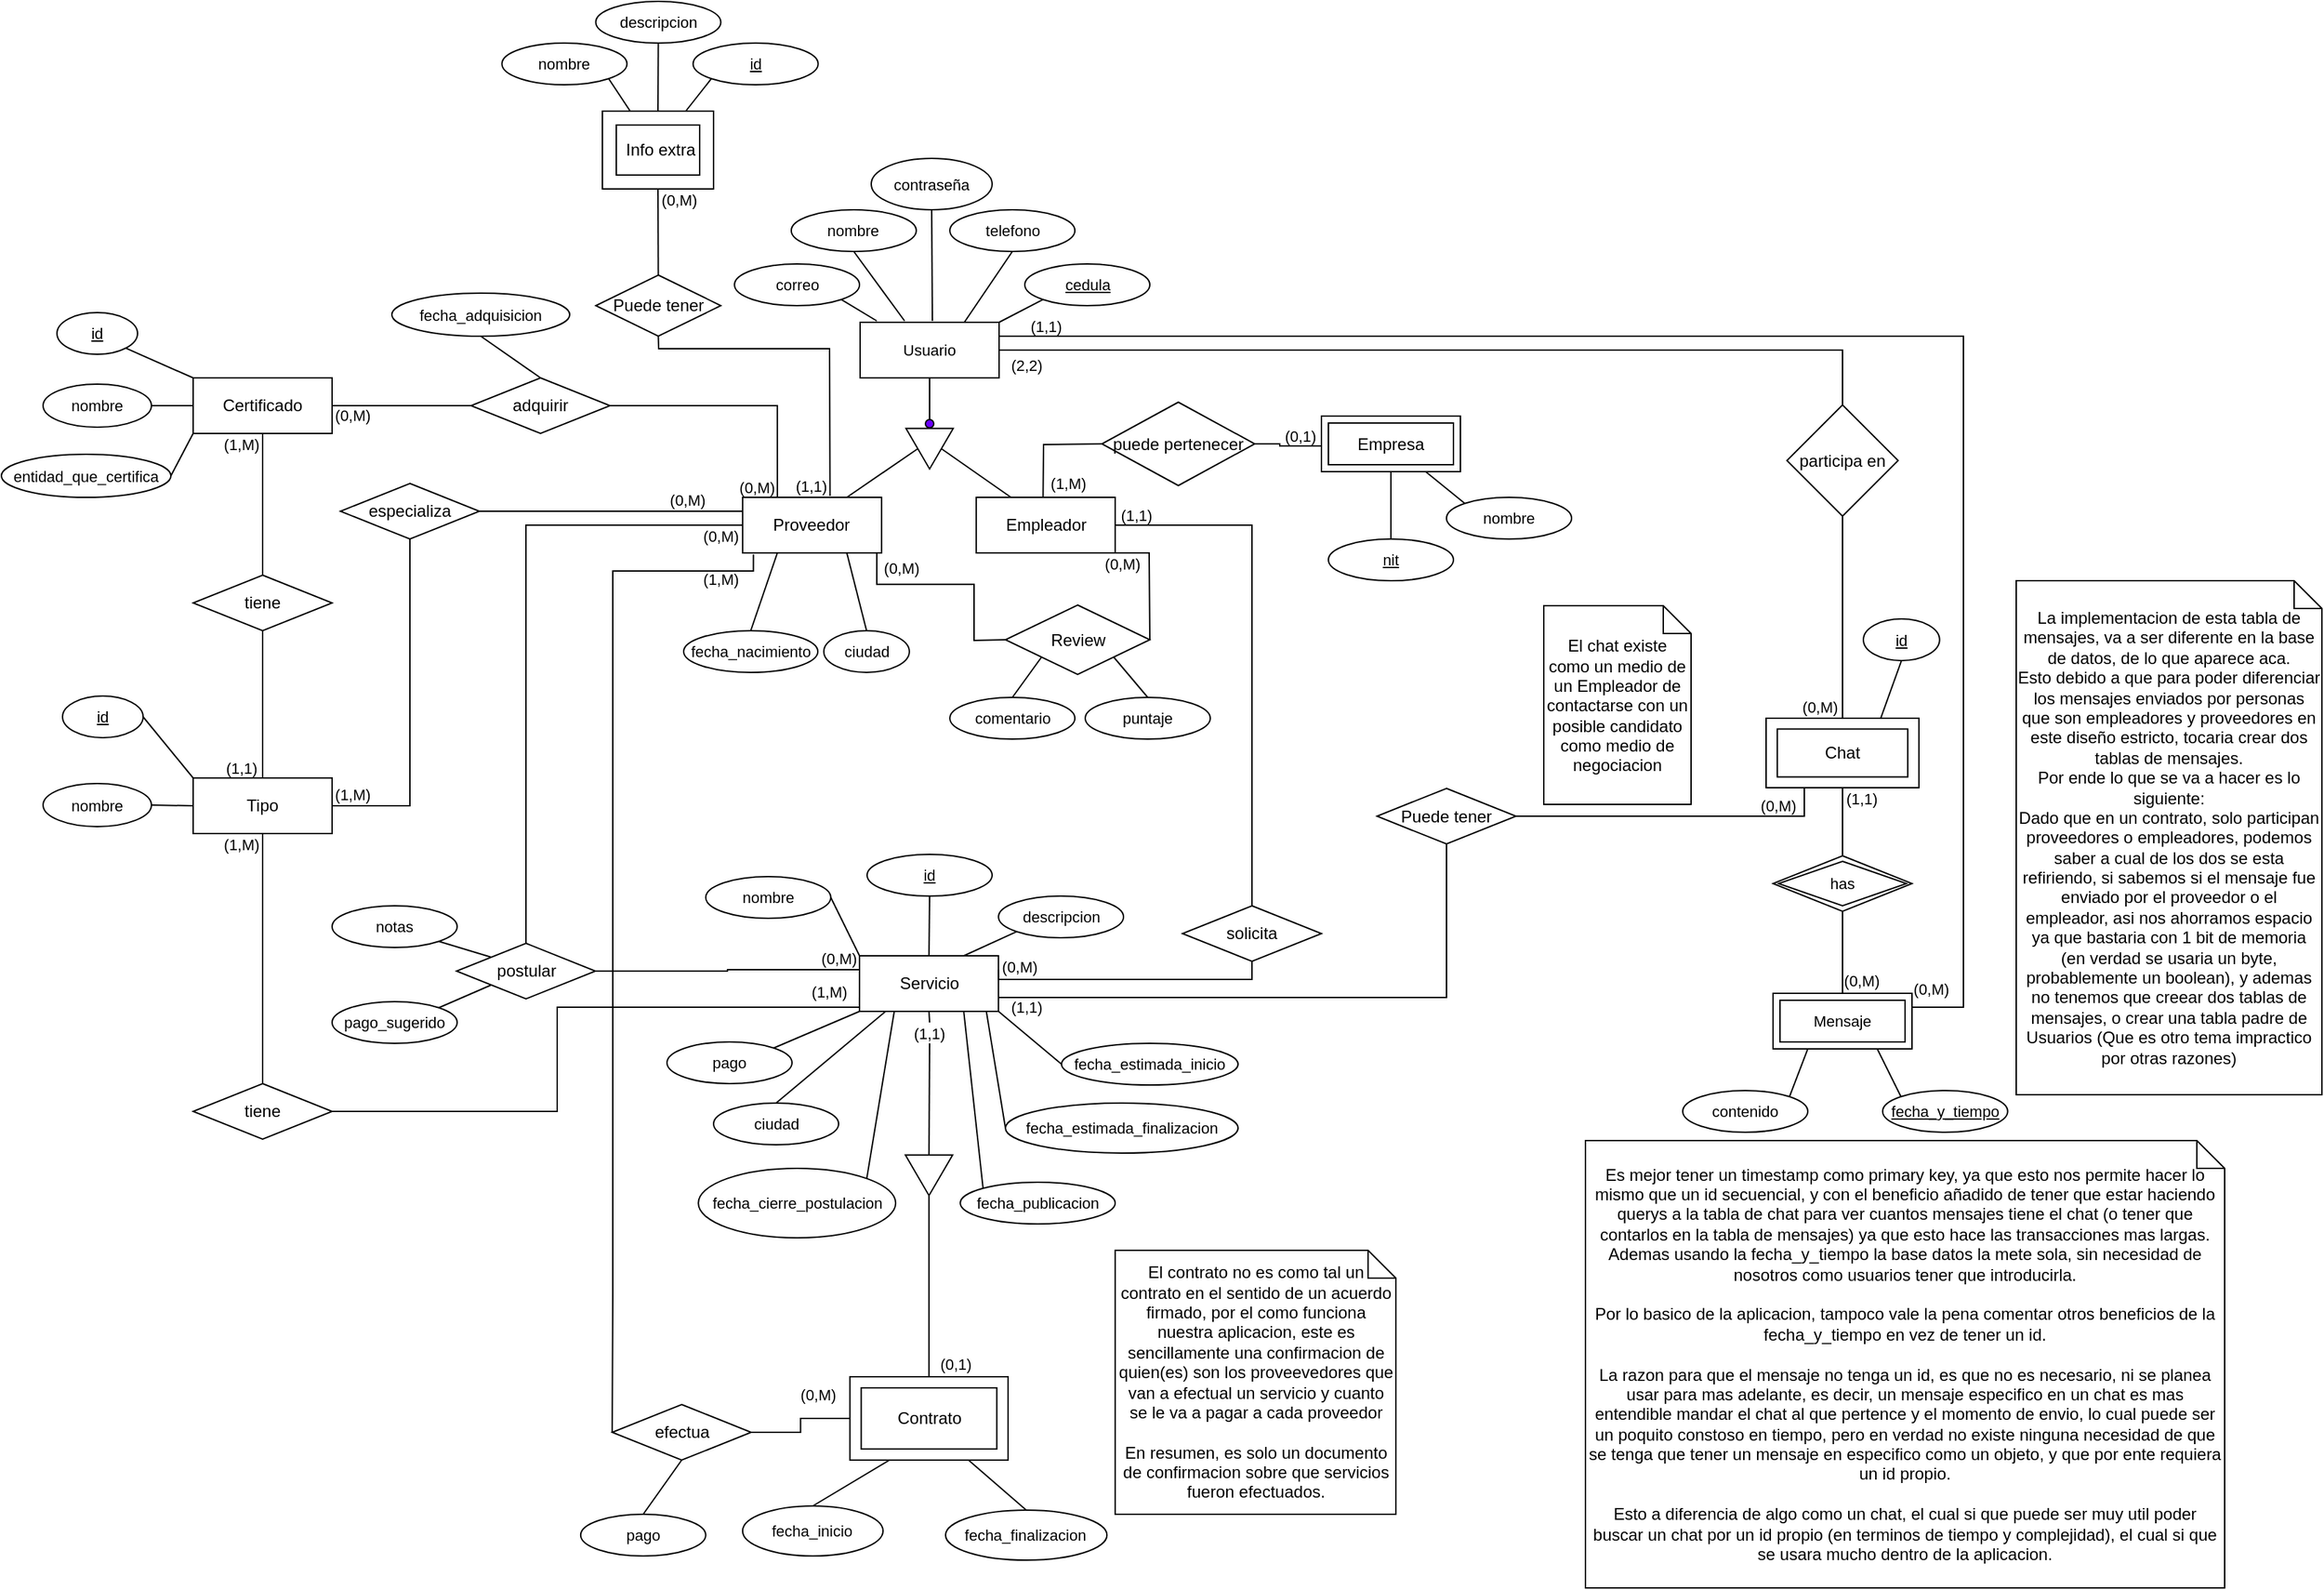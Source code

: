 <mxfile version="21.8.2" type="device">
  <diagram name="Página-1" id="5KQ07o11PnZ_46aG8IYq">
    <mxGraphModel dx="641" dy="291" grid="1" gridSize="10" guides="1" tooltips="1" connect="1" arrows="1" fold="1" page="1" pageScale="1" pageWidth="1654" pageHeight="1169" math="0" shadow="0">
      <root>
        <mxCell id="0" />
        <mxCell id="1" parent="0" />
        <mxCell id="k_XQfzFY2E5yrFDWE2Tw-267" style="edgeStyle=orthogonalEdgeStyle;shape=connector;rounded=0;orthogonalLoop=1;jettySize=auto;html=1;exitX=0;exitY=0.5;exitDx=0;exitDy=0;entryX=0.5;entryY=0;entryDx=0;entryDy=0;labelBackgroundColor=default;strokeColor=default;align=center;verticalAlign=middle;fontFamily=Helvetica;fontSize=11;fontColor=default;endArrow=none;endFill=0;" parent="1" source="k_XQfzFY2E5yrFDWE2Tw-270" target="k_XQfzFY2E5yrFDWE2Tw-285" edge="1">
          <mxGeometry relative="1" as="geometry" />
        </mxCell>
        <mxCell id="k_XQfzFY2E5yrFDWE2Tw-268" style="edgeStyle=orthogonalEdgeStyle;shape=connector;rounded=0;orthogonalLoop=1;jettySize=auto;html=1;exitX=0.25;exitY=0;exitDx=0;exitDy=0;entryX=1;entryY=0.5;entryDx=0;entryDy=0;labelBackgroundColor=default;strokeColor=default;align=center;verticalAlign=middle;fontFamily=Helvetica;fontSize=11;fontColor=default;endArrow=none;endFill=0;" parent="1" source="k_XQfzFY2E5yrFDWE2Tw-270" target="k_XQfzFY2E5yrFDWE2Tw-332" edge="1">
          <mxGeometry relative="1" as="geometry" />
        </mxCell>
        <mxCell id="k_XQfzFY2E5yrFDWE2Tw-269" style="edgeStyle=orthogonalEdgeStyle;shape=connector;rounded=0;orthogonalLoop=1;jettySize=auto;html=1;exitX=0;exitY=0.25;exitDx=0;exitDy=0;entryX=1;entryY=0.5;entryDx=0;entryDy=0;labelBackgroundColor=default;strokeColor=default;align=center;verticalAlign=middle;fontFamily=Helvetica;fontSize=11;fontColor=default;endArrow=none;endFill=0;" parent="1" source="k_XQfzFY2E5yrFDWE2Tw-270" target="k_XQfzFY2E5yrFDWE2Tw-342" edge="1">
          <mxGeometry relative="1" as="geometry" />
        </mxCell>
        <mxCell id="2fI8xeqR-YDDo2O2KBg--1" style="edgeStyle=orthogonalEdgeStyle;rounded=0;orthogonalLoop=1;jettySize=auto;html=1;entryX=0;entryY=0.5;entryDx=0;entryDy=0;endArrow=none;endFill=0;exitX=0.078;exitY=1.028;exitDx=0;exitDy=0;exitPerimeter=0;" parent="1" source="k_XQfzFY2E5yrFDWE2Tw-270" target="2fI8xeqR-YDDo2O2KBg--2" edge="1">
          <mxGeometry relative="1" as="geometry">
            <Array as="points">
              <mxPoint x="561" y="430" />
              <mxPoint x="460" y="430" />
              <mxPoint x="460" y="950" />
            </Array>
            <mxPoint x="550" y="417" as="sourcePoint" />
          </mxGeometry>
        </mxCell>
        <mxCell id="k_XQfzFY2E5yrFDWE2Tw-270" value="Proveedor" style="whiteSpace=wrap;html=1;align=center;" parent="1" vertex="1">
          <mxGeometry x="553.43" y="377" width="100" height="40" as="geometry" />
        </mxCell>
        <mxCell id="k_XQfzFY2E5yrFDWE2Tw-271" style="edgeStyle=orthogonalEdgeStyle;shape=connector;rounded=0;orthogonalLoop=1;jettySize=auto;html=1;exitX=1;exitY=0.5;exitDx=0;exitDy=0;entryX=0.5;entryY=0;entryDx=0;entryDy=0;labelBackgroundColor=default;strokeColor=default;align=center;verticalAlign=middle;fontFamily=Helvetica;fontSize=11;fontColor=default;endArrow=none;endFill=0;" parent="1" source="k_XQfzFY2E5yrFDWE2Tw-272" target="k_XQfzFY2E5yrFDWE2Tw-287" edge="1">
          <mxGeometry relative="1" as="geometry" />
        </mxCell>
        <mxCell id="k_XQfzFY2E5yrFDWE2Tw-272" value="Empleador" style="whiteSpace=wrap;html=1;align=center;" parent="1" vertex="1">
          <mxGeometry x="721.57" y="377" width="100" height="40" as="geometry" />
        </mxCell>
        <mxCell id="k_XQfzFY2E5yrFDWE2Tw-273" style="edgeStyle=none;shape=connector;rounded=0;orthogonalLoop=1;jettySize=auto;html=1;exitX=0.5;exitY=1;exitDx=0;exitDy=0;entryX=0;entryY=0.5;entryDx=0;entryDy=0;labelBackgroundColor=default;strokeColor=default;align=center;verticalAlign=middle;fontFamily=Helvetica;fontSize=11;fontColor=default;endArrow=none;endFill=0;" parent="1" source="mCopFjqp0PygYpVvN0Lq-90" target="k_XQfzFY2E5yrFDWE2Tw-315" edge="1">
          <mxGeometry relative="1" as="geometry" />
        </mxCell>
        <mxCell id="k_XQfzFY2E5yrFDWE2Tw-274" style="edgeStyle=none;shape=connector;rounded=0;orthogonalLoop=1;jettySize=auto;html=1;entryX=0;entryY=0;entryDx=0;entryDy=0;labelBackgroundColor=default;strokeColor=default;align=center;verticalAlign=middle;fontFamily=Helvetica;fontSize=11;fontColor=default;endArrow=none;endFill=0;exitX=0.75;exitY=1;exitDx=0;exitDy=0;" parent="1" source="k_XQfzFY2E5yrFDWE2Tw-278" target="k_XQfzFY2E5yrFDWE2Tw-307" edge="1">
          <mxGeometry relative="1" as="geometry">
            <mxPoint x="750" y="770" as="sourcePoint" />
          </mxGeometry>
        </mxCell>
        <mxCell id="k_XQfzFY2E5yrFDWE2Tw-275" style="edgeStyle=none;shape=connector;rounded=0;orthogonalLoop=1;jettySize=auto;html=1;exitX=0;exitY=1;exitDx=0;exitDy=0;entryX=1;entryY=0;entryDx=0;entryDy=0;labelBackgroundColor=default;strokeColor=default;align=center;verticalAlign=middle;fontFamily=Helvetica;fontSize=11;fontColor=default;endArrow=none;endFill=0;" parent="1" source="k_XQfzFY2E5yrFDWE2Tw-278" target="k_XQfzFY2E5yrFDWE2Tw-319" edge="1">
          <mxGeometry relative="1" as="geometry" />
        </mxCell>
        <mxCell id="k_XQfzFY2E5yrFDWE2Tw-276" style="edgeStyle=none;shape=connector;rounded=0;orthogonalLoop=1;jettySize=auto;html=1;exitX=0.25;exitY=1;exitDx=0;exitDy=0;entryX=1;entryY=0;entryDx=0;entryDy=0;labelBackgroundColor=default;strokeColor=default;align=center;verticalAlign=middle;fontFamily=Helvetica;fontSize=11;fontColor=default;endArrow=none;endFill=0;" parent="1" source="k_XQfzFY2E5yrFDWE2Tw-278" target="k_XQfzFY2E5yrFDWE2Tw-316" edge="1">
          <mxGeometry relative="1" as="geometry" />
        </mxCell>
        <mxCell id="2fI8xeqR-YDDo2O2KBg--53" style="edgeStyle=orthogonalEdgeStyle;shape=connector;rounded=0;orthogonalLoop=1;jettySize=auto;html=1;exitX=0;exitY=0.75;exitDx=0;exitDy=0;entryX=1;entryY=0.5;entryDx=0;entryDy=0;labelBackgroundColor=default;strokeColor=default;align=center;verticalAlign=middle;fontFamily=Helvetica;fontSize=11;fontColor=default;endArrow=none;endFill=0;" parent="1" source="k_XQfzFY2E5yrFDWE2Tw-278" target="k_XQfzFY2E5yrFDWE2Tw-343" edge="1">
          <mxGeometry relative="1" as="geometry">
            <Array as="points">
              <mxPoint x="420" y="744" />
              <mxPoint x="420" y="819" />
            </Array>
          </mxGeometry>
        </mxCell>
        <mxCell id="k_XQfzFY2E5yrFDWE2Tw-278" value="Servicio" style="whiteSpace=wrap;html=1;align=center;" parent="1" vertex="1">
          <mxGeometry x="637.57" y="707" width="100" height="40" as="geometry" />
        </mxCell>
        <mxCell id="k_XQfzFY2E5yrFDWE2Tw-282" style="edgeStyle=orthogonalEdgeStyle;shape=connector;rounded=0;orthogonalLoop=1;jettySize=auto;html=1;exitX=1;exitY=0.5;exitDx=0;exitDy=0;entryX=0;entryY=0.25;entryDx=0;entryDy=0;labelBackgroundColor=default;strokeColor=default;align=center;verticalAlign=middle;fontFamily=Helvetica;fontSize=11;fontColor=default;endArrow=none;endFill=0;" parent="1" source="k_XQfzFY2E5yrFDWE2Tw-285" target="k_XQfzFY2E5yrFDWE2Tw-278" edge="1">
          <mxGeometry relative="1" as="geometry" />
        </mxCell>
        <mxCell id="k_XQfzFY2E5yrFDWE2Tw-283" style="edgeStyle=none;shape=connector;rounded=0;orthogonalLoop=1;jettySize=auto;html=1;exitX=0;exitY=0;exitDx=0;exitDy=0;entryX=1;entryY=1;entryDx=0;entryDy=0;labelBackgroundColor=default;strokeColor=default;align=center;verticalAlign=middle;fontFamily=Helvetica;fontSize=11;fontColor=default;endArrow=none;endFill=0;" parent="1" source="k_XQfzFY2E5yrFDWE2Tw-285" target="k_XQfzFY2E5yrFDWE2Tw-322" edge="1">
          <mxGeometry relative="1" as="geometry" />
        </mxCell>
        <mxCell id="k_XQfzFY2E5yrFDWE2Tw-284" style="edgeStyle=none;shape=connector;rounded=0;orthogonalLoop=1;jettySize=auto;html=1;exitX=0;exitY=1;exitDx=0;exitDy=0;entryX=1;entryY=0;entryDx=0;entryDy=0;labelBackgroundColor=default;strokeColor=default;align=center;verticalAlign=middle;fontFamily=Helvetica;fontSize=11;fontColor=default;endArrow=none;endFill=0;" parent="1" source="k_XQfzFY2E5yrFDWE2Tw-285" target="k_XQfzFY2E5yrFDWE2Tw-323" edge="1">
          <mxGeometry relative="1" as="geometry" />
        </mxCell>
        <mxCell id="k_XQfzFY2E5yrFDWE2Tw-285" value="postular" style="shape=rhombus;perimeter=rhombusPerimeter;whiteSpace=wrap;html=1;align=center;" parent="1" vertex="1">
          <mxGeometry x="347.53" y="698" width="100" height="40" as="geometry" />
        </mxCell>
        <mxCell id="k_XQfzFY2E5yrFDWE2Tw-286" style="edgeStyle=orthogonalEdgeStyle;shape=connector;rounded=0;orthogonalLoop=1;jettySize=auto;html=1;exitX=0.5;exitY=1;exitDx=0;exitDy=0;entryX=1;entryY=0.25;entryDx=0;entryDy=0;labelBackgroundColor=default;strokeColor=default;align=center;verticalAlign=middle;fontFamily=Helvetica;fontSize=11;fontColor=default;endArrow=none;endFill=0;" parent="1" source="k_XQfzFY2E5yrFDWE2Tw-287" target="k_XQfzFY2E5yrFDWE2Tw-278" edge="1">
          <mxGeometry relative="1" as="geometry">
            <Array as="points">
              <mxPoint x="920" y="724" />
            </Array>
          </mxGeometry>
        </mxCell>
        <mxCell id="k_XQfzFY2E5yrFDWE2Tw-287" value="solicita" style="shape=rhombus;perimeter=rhombusPerimeter;whiteSpace=wrap;html=1;align=center;" parent="1" vertex="1">
          <mxGeometry x="870.0" y="671" width="100" height="40" as="geometry" />
        </mxCell>
        <mxCell id="k_XQfzFY2E5yrFDWE2Tw-288" style="edgeStyle=none;shape=connector;rounded=0;orthogonalLoop=1;jettySize=auto;html=1;exitX=0.5;exitY=1;exitDx=0;exitDy=0;entryX=0.5;entryY=1;entryDx=0;entryDy=0;labelBackgroundColor=default;strokeColor=default;align=center;verticalAlign=middle;fontFamily=Helvetica;fontSize=11;fontColor=default;endArrow=none;endFill=0;" parent="1" source="k_XQfzFY2E5yrFDWE2Tw-292" target="k_XQfzFY2E5yrFDWE2Tw-296" edge="1">
          <mxGeometry relative="1" as="geometry" />
        </mxCell>
        <mxCell id="k_XQfzFY2E5yrFDWE2Tw-289" style="edgeStyle=none;shape=connector;rounded=0;orthogonalLoop=1;jettySize=auto;html=1;entryX=0.5;entryY=1;entryDx=0;entryDy=0;labelBackgroundColor=default;strokeColor=default;align=center;verticalAlign=middle;fontFamily=Helvetica;fontSize=11;fontColor=default;endArrow=none;endFill=0;" parent="1" target="mCopFjqp0PygYpVvN0Lq-2" edge="1">
          <mxGeometry relative="1" as="geometry">
            <mxPoint x="670" y="250" as="sourcePoint" />
            <mxPoint x="628" y="214" as="targetPoint" />
          </mxGeometry>
        </mxCell>
        <mxCell id="k_XQfzFY2E5yrFDWE2Tw-290" style="edgeStyle=none;shape=connector;rounded=0;orthogonalLoop=1;jettySize=auto;html=1;entryX=0.5;entryY=1;entryDx=0;entryDy=0;labelBackgroundColor=default;strokeColor=default;align=center;verticalAlign=middle;fontFamily=Helvetica;fontSize=11;fontColor=default;endArrow=none;endFill=0;" parent="1" target="k_XQfzFY2E5yrFDWE2Tw-306" edge="1">
          <mxGeometry relative="1" as="geometry">
            <mxPoint x="690" y="250" as="sourcePoint" />
          </mxGeometry>
        </mxCell>
        <mxCell id="k_XQfzFY2E5yrFDWE2Tw-292" value="Usuario" style="whiteSpace=wrap;html=1;align=center;fontFamily=Helvetica;fontSize=11;fontColor=default;" parent="1" vertex="1">
          <mxGeometry x="638" y="251" width="100" height="40" as="geometry" />
        </mxCell>
        <mxCell id="k_XQfzFY2E5yrFDWE2Tw-293" style="edgeStyle=none;shape=connector;rounded=0;orthogonalLoop=1;jettySize=auto;html=1;exitX=0.5;exitY=1;exitDx=0;exitDy=0;entryX=0.75;entryY=0;entryDx=0;entryDy=0;labelBackgroundColor=default;strokeColor=default;align=center;verticalAlign=middle;fontFamily=Helvetica;fontSize=11;fontColor=default;endArrow=none;endFill=0;" parent="1" source="k_XQfzFY2E5yrFDWE2Tw-295" target="k_XQfzFY2E5yrFDWE2Tw-270" edge="1">
          <mxGeometry relative="1" as="geometry" />
        </mxCell>
        <mxCell id="k_XQfzFY2E5yrFDWE2Tw-294" style="edgeStyle=none;shape=connector;rounded=0;orthogonalLoop=1;jettySize=auto;html=1;exitX=0.5;exitY=0;exitDx=0;exitDy=0;entryX=0.25;entryY=0;entryDx=0;entryDy=0;labelBackgroundColor=default;strokeColor=default;align=center;verticalAlign=middle;fontFamily=Helvetica;fontSize=11;fontColor=default;endArrow=none;endFill=0;" parent="1" source="k_XQfzFY2E5yrFDWE2Tw-295" target="k_XQfzFY2E5yrFDWE2Tw-272" edge="1">
          <mxGeometry relative="1" as="geometry" />
        </mxCell>
        <mxCell id="k_XQfzFY2E5yrFDWE2Tw-295" value="" style="triangle;whiteSpace=wrap;html=1;fontFamily=Helvetica;fontSize=11;fontColor=default;aspect=fixed;rotation=90;" parent="1" vertex="1">
          <mxGeometry x="673.43" y="325" width="29.14" height="34" as="geometry" />
        </mxCell>
        <mxCell id="k_XQfzFY2E5yrFDWE2Tw-296" value="" style="ellipse;whiteSpace=wrap;html=1;aspect=fixed;fontFamily=Helvetica;fontSize=11;fillColor=#6a00ff;fontColor=#ffffff;strokeColor=default;" parent="1" vertex="1">
          <mxGeometry x="685.0" y="321" width="6" height="6" as="geometry" />
        </mxCell>
        <mxCell id="k_XQfzFY2E5yrFDWE2Tw-302" value="(0,M)" style="text;html=1;strokeColor=none;fillColor=none;align=center;verticalAlign=middle;whiteSpace=wrap;rounded=0;fontSize=11;fontFamily=Helvetica;fontColor=default;" parent="1" vertex="1">
          <mxGeometry x="523.43" y="397" width="30" height="15" as="geometry" />
        </mxCell>
        <mxCell id="k_XQfzFY2E5yrFDWE2Tw-303" value="(1,1)" style="text;html=1;strokeColor=none;fillColor=none;align=center;verticalAlign=middle;whiteSpace=wrap;rounded=0;fontSize=11;fontFamily=Helvetica;fontColor=default;" parent="1" vertex="1">
          <mxGeometry x="821.57" y="382" width="30" height="15" as="geometry" />
        </mxCell>
        <mxCell id="k_XQfzFY2E5yrFDWE2Tw-304" value="(0,M)" style="text;html=1;strokeColor=none;fillColor=none;align=center;verticalAlign=middle;whiteSpace=wrap;rounded=0;fontSize=11;fontFamily=Helvetica;fontColor=default;" parent="1" vertex="1">
          <mxGeometry x="607.57" y="701" width="30" height="15" as="geometry" />
        </mxCell>
        <mxCell id="k_XQfzFY2E5yrFDWE2Tw-305" value="(0,M)" style="text;html=1;strokeColor=none;fillColor=none;align=center;verticalAlign=middle;whiteSpace=wrap;rounded=0;fontSize=11;fontFamily=Helvetica;fontColor=default;" parent="1" vertex="1">
          <mxGeometry x="738.0" y="707" width="30" height="15" as="geometry" />
        </mxCell>
        <mxCell id="k_XQfzFY2E5yrFDWE2Tw-306" value="contraseña" style="ellipse;whiteSpace=wrap;html=1;align=center;fontFamily=Helvetica;fontSize=11;fontColor=default;" parent="1" vertex="1">
          <mxGeometry x="646" y="133" width="87" height="37" as="geometry" />
        </mxCell>
        <mxCell id="k_XQfzFY2E5yrFDWE2Tw-307" value="fecha_publicacion" style="ellipse;whiteSpace=wrap;html=1;align=center;fontFamily=Helvetica;fontSize=11;fontColor=default;" parent="1" vertex="1">
          <mxGeometry x="710.07" y="870" width="111.5" height="30" as="geometry" />
        </mxCell>
        <mxCell id="2fI8xeqR-YDDo2O2KBg--3" style="edgeStyle=orthogonalEdgeStyle;rounded=0;orthogonalLoop=1;jettySize=auto;html=1;exitX=0;exitY=0.5;exitDx=0;exitDy=0;entryX=1;entryY=0.5;entryDx=0;entryDy=0;endArrow=none;endFill=0;" parent="1" source="k_XQfzFY2E5yrFDWE2Tw-313" target="2fI8xeqR-YDDo2O2KBg--2" edge="1">
          <mxGeometry relative="1" as="geometry" />
        </mxCell>
        <mxCell id="2fI8xeqR-YDDo2O2KBg--28" style="edgeStyle=orthogonalEdgeStyle;shape=connector;rounded=0;orthogonalLoop=1;jettySize=auto;html=1;entryX=0.5;entryY=1;entryDx=0;entryDy=0;labelBackgroundColor=default;strokeColor=default;align=center;verticalAlign=middle;fontFamily=Helvetica;fontSize=11;fontColor=default;endArrow=none;endFill=0;exitX=1;exitY=0.75;exitDx=0;exitDy=0;" parent="1" source="k_XQfzFY2E5yrFDWE2Tw-278" target="2fI8xeqR-YDDo2O2KBg--23" edge="1">
          <mxGeometry relative="1" as="geometry">
            <mxPoint x="890" y="810" as="sourcePoint" />
          </mxGeometry>
        </mxCell>
        <mxCell id="k_XQfzFY2E5yrFDWE2Tw-313" value="" style="whiteSpace=wrap;html=1;align=center;" parent="1" vertex="1">
          <mxGeometry x="630.68" y="1010" width="113.78" height="60" as="geometry" />
        </mxCell>
        <mxCell id="k_XQfzFY2E5yrFDWE2Tw-314" style="edgeStyle=none;shape=connector;rounded=0;orthogonalLoop=1;jettySize=auto;html=1;exitX=1;exitY=0.5;exitDx=0;exitDy=0;entryX=0.5;entryY=0;entryDx=0;entryDy=0;labelBackgroundColor=default;strokeColor=default;align=center;verticalAlign=middle;fontFamily=Helvetica;fontSize=11;fontColor=default;endArrow=none;endFill=0;" parent="1" source="k_XQfzFY2E5yrFDWE2Tw-315" target="k_XQfzFY2E5yrFDWE2Tw-313" edge="1">
          <mxGeometry relative="1" as="geometry" />
        </mxCell>
        <mxCell id="k_XQfzFY2E5yrFDWE2Tw-315" value="" style="triangle;whiteSpace=wrap;html=1;fontFamily=Helvetica;fontSize=11;fontColor=default;aspect=fixed;rotation=90;" parent="1" vertex="1">
          <mxGeometry x="673.0" y="848" width="29.14" height="34" as="geometry" />
        </mxCell>
        <mxCell id="k_XQfzFY2E5yrFDWE2Tw-316" value="fecha_cierre_postulacion" style="ellipse;whiteSpace=wrap;html=1;align=center;fontFamily=Helvetica;fontSize=11;fontColor=default;" parent="1" vertex="1">
          <mxGeometry x="521.57" y="860" width="142" height="50" as="geometry" />
        </mxCell>
        <mxCell id="k_XQfzFY2E5yrFDWE2Tw-319" value="pago" style="ellipse;whiteSpace=wrap;html=1;align=center;fontFamily=Helvetica;fontSize=11;fontColor=default;" parent="1" vertex="1">
          <mxGeometry x="499.0" y="769" width="90" height="30" as="geometry" />
        </mxCell>
        <mxCell id="k_XQfzFY2E5yrFDWE2Tw-320" style="edgeStyle=none;shape=connector;rounded=0;orthogonalLoop=1;jettySize=auto;html=1;exitX=0.5;exitY=1;exitDx=0;exitDy=0;entryX=0.5;entryY=0;entryDx=0;entryDy=0;labelBackgroundColor=default;strokeColor=default;align=center;verticalAlign=middle;fontFamily=Helvetica;fontSize=11;fontColor=default;endArrow=none;endFill=0;" parent="1" source="k_XQfzFY2E5yrFDWE2Tw-321" target="k_XQfzFY2E5yrFDWE2Tw-278" edge="1">
          <mxGeometry relative="1" as="geometry" />
        </mxCell>
        <mxCell id="k_XQfzFY2E5yrFDWE2Tw-321" value="id" style="ellipse;whiteSpace=wrap;html=1;align=center;fontFamily=Helvetica;fontSize=11;fontColor=default;fontStyle=4" parent="1" vertex="1">
          <mxGeometry x="643.0" y="634" width="90" height="30" as="geometry" />
        </mxCell>
        <mxCell id="k_XQfzFY2E5yrFDWE2Tw-322" value="notas" style="ellipse;whiteSpace=wrap;html=1;align=center;fontFamily=Helvetica;fontSize=11;fontColor=default;" parent="1" vertex="1">
          <mxGeometry x="258" y="671" width="90" height="30" as="geometry" />
        </mxCell>
        <mxCell id="k_XQfzFY2E5yrFDWE2Tw-323" value="pago_sugerido" style="ellipse;whiteSpace=wrap;html=1;align=center;fontFamily=Helvetica;fontSize=11;fontColor=default;" parent="1" vertex="1">
          <mxGeometry x="258" y="740" width="90" height="30" as="geometry" />
        </mxCell>
        <mxCell id="k_XQfzFY2E5yrFDWE2Tw-327" value="pago" style="ellipse;whiteSpace=wrap;html=1;align=center;fontFamily=Helvetica;fontSize=11;fontColor=default;" parent="1" vertex="1">
          <mxGeometry x="436.89" y="1109" width="90" height="30" as="geometry" />
        </mxCell>
        <mxCell id="k_XQfzFY2E5yrFDWE2Tw-328" style="edgeStyle=none;shape=connector;rounded=0;orthogonalLoop=1;jettySize=auto;html=1;exitX=1;exitY=0.5;exitDx=0;exitDy=0;entryX=0;entryY=0.5;entryDx=0;entryDy=0;labelBackgroundColor=default;strokeColor=default;align=center;verticalAlign=middle;fontFamily=Helvetica;fontSize=11;fontColor=default;endArrow=none;endFill=0;" parent="1" source="k_XQfzFY2E5yrFDWE2Tw-331" target="k_XQfzFY2E5yrFDWE2Tw-332" edge="1">
          <mxGeometry relative="1" as="geometry" />
        </mxCell>
        <mxCell id="k_XQfzFY2E5yrFDWE2Tw-329" style="edgeStyle=none;shape=connector;rounded=0;orthogonalLoop=1;jettySize=auto;html=1;exitX=0.5;exitY=1;exitDx=0;exitDy=0;entryX=0.5;entryY=0;entryDx=0;entryDy=0;labelBackgroundColor=default;strokeColor=default;align=center;verticalAlign=middle;fontFamily=Helvetica;fontSize=11;fontColor=default;endArrow=none;endFill=0;" parent="1" source="k_XQfzFY2E5yrFDWE2Tw-331" target="k_XQfzFY2E5yrFDWE2Tw-341" edge="1">
          <mxGeometry relative="1" as="geometry" />
        </mxCell>
        <mxCell id="k_XQfzFY2E5yrFDWE2Tw-330" style="edgeStyle=none;shape=connector;rounded=0;orthogonalLoop=1;jettySize=auto;html=1;exitX=0;exitY=0.5;exitDx=0;exitDy=0;entryX=1;entryY=0.5;entryDx=0;entryDy=0;labelBackgroundColor=default;strokeColor=default;align=center;verticalAlign=middle;fontFamily=Helvetica;fontSize=11;fontColor=default;endArrow=none;endFill=0;" parent="1" source="k_XQfzFY2E5yrFDWE2Tw-331" target="mCopFjqp0PygYpVvN0Lq-28" edge="1">
          <mxGeometry relative="1" as="geometry">
            <mxPoint x="138" y="311" as="targetPoint" />
          </mxGeometry>
        </mxCell>
        <mxCell id="k_XQfzFY2E5yrFDWE2Tw-331" value="Certificado" style="whiteSpace=wrap;html=1;align=center;" parent="1" vertex="1">
          <mxGeometry x="158" y="291" width="100" height="40" as="geometry" />
        </mxCell>
        <mxCell id="k_XQfzFY2E5yrFDWE2Tw-332" value="adquirir" style="shape=rhombus;perimeter=rhombusPerimeter;whiteSpace=wrap;html=1;align=center;" parent="1" vertex="1">
          <mxGeometry x="358" y="291" width="100" height="40" as="geometry" />
        </mxCell>
        <mxCell id="k_XQfzFY2E5yrFDWE2Tw-333" value="(0,M)" style="text;html=1;strokeColor=none;fillColor=none;align=center;verticalAlign=middle;whiteSpace=wrap;rounded=0;fontSize=11;fontFamily=Helvetica;fontColor=default;" parent="1" vertex="1">
          <mxGeometry x="258" y="310.5" width="30" height="15" as="geometry" />
        </mxCell>
        <mxCell id="k_XQfzFY2E5yrFDWE2Tw-334" value="(0,M)" style="text;html=1;strokeColor=none;fillColor=none;align=center;verticalAlign=middle;whiteSpace=wrap;rounded=0;fontSize=11;fontFamily=Helvetica;fontColor=default;" parent="1" vertex="1">
          <mxGeometry x="549" y="362" width="30" height="15" as="geometry" />
        </mxCell>
        <mxCell id="k_XQfzFY2E5yrFDWE2Tw-335" style="edgeStyle=none;shape=connector;rounded=0;orthogonalLoop=1;jettySize=auto;html=1;exitX=0;exitY=0.5;exitDx=0;exitDy=0;entryX=1;entryY=0.5;entryDx=0;entryDy=0;labelBackgroundColor=default;strokeColor=default;align=center;verticalAlign=middle;fontFamily=Helvetica;fontSize=11;fontColor=default;endArrow=none;endFill=0;" parent="1" source="k_XQfzFY2E5yrFDWE2Tw-338" target="mCopFjqp0PygYpVvN0Lq-33" edge="1">
          <mxGeometry relative="1" as="geometry">
            <mxPoint x="138" y="599" as="targetPoint" />
          </mxGeometry>
        </mxCell>
        <mxCell id="k_XQfzFY2E5yrFDWE2Tw-336" style="edgeStyle=orthogonalEdgeStyle;shape=connector;rounded=0;orthogonalLoop=1;jettySize=auto;html=1;exitX=1;exitY=0.5;exitDx=0;exitDy=0;entryX=0.5;entryY=1;entryDx=0;entryDy=0;labelBackgroundColor=default;strokeColor=default;align=center;verticalAlign=middle;fontFamily=Helvetica;fontSize=11;fontColor=default;endArrow=none;endFill=0;" parent="1" source="k_XQfzFY2E5yrFDWE2Tw-338" target="k_XQfzFY2E5yrFDWE2Tw-342" edge="1">
          <mxGeometry relative="1" as="geometry" />
        </mxCell>
        <mxCell id="k_XQfzFY2E5yrFDWE2Tw-337" style="edgeStyle=none;shape=connector;rounded=0;orthogonalLoop=1;jettySize=auto;html=1;exitX=0.5;exitY=1;exitDx=0;exitDy=0;entryX=0.5;entryY=0;entryDx=0;entryDy=0;labelBackgroundColor=default;strokeColor=default;align=center;verticalAlign=middle;fontFamily=Helvetica;fontSize=11;fontColor=default;endArrow=none;endFill=0;" parent="1" source="k_XQfzFY2E5yrFDWE2Tw-338" target="k_XQfzFY2E5yrFDWE2Tw-343" edge="1">
          <mxGeometry relative="1" as="geometry" />
        </mxCell>
        <mxCell id="k_XQfzFY2E5yrFDWE2Tw-338" value="Tipo" style="whiteSpace=wrap;html=1;align=center;" parent="1" vertex="1">
          <mxGeometry x="158" y="579" width="100" height="40" as="geometry" />
        </mxCell>
        <mxCell id="k_XQfzFY2E5yrFDWE2Tw-340" style="edgeStyle=none;shape=connector;rounded=0;orthogonalLoop=1;jettySize=auto;html=1;exitX=0.5;exitY=1;exitDx=0;exitDy=0;entryX=0.5;entryY=0;entryDx=0;entryDy=0;labelBackgroundColor=default;strokeColor=default;align=center;verticalAlign=middle;fontFamily=Helvetica;fontSize=11;fontColor=default;endArrow=none;endFill=0;" parent="1" source="k_XQfzFY2E5yrFDWE2Tw-341" target="k_XQfzFY2E5yrFDWE2Tw-338" edge="1">
          <mxGeometry relative="1" as="geometry" />
        </mxCell>
        <mxCell id="k_XQfzFY2E5yrFDWE2Tw-341" value="tiene" style="shape=rhombus;perimeter=rhombusPerimeter;whiteSpace=wrap;html=1;align=center;" parent="1" vertex="1">
          <mxGeometry x="158" y="433" width="100" height="40" as="geometry" />
        </mxCell>
        <mxCell id="k_XQfzFY2E5yrFDWE2Tw-342" value="especializa" style="shape=rhombus;perimeter=rhombusPerimeter;whiteSpace=wrap;html=1;align=center;" parent="1" vertex="1">
          <mxGeometry x="264" y="367" width="100" height="40" as="geometry" />
        </mxCell>
        <mxCell id="k_XQfzFY2E5yrFDWE2Tw-343" value="tiene" style="shape=rhombus;perimeter=rhombusPerimeter;whiteSpace=wrap;html=1;align=center;" parent="1" vertex="1">
          <mxGeometry x="158" y="799" width="100" height="40" as="geometry" />
        </mxCell>
        <mxCell id="k_XQfzFY2E5yrFDWE2Tw-344" value="(1,M)" style="text;html=1;strokeColor=none;fillColor=none;align=center;verticalAlign=middle;whiteSpace=wrap;rounded=0;fontSize=11;fontFamily=Helvetica;fontColor=default;" parent="1" vertex="1">
          <mxGeometry x="601.0" y="725" width="30" height="15" as="geometry" />
        </mxCell>
        <mxCell id="k_XQfzFY2E5yrFDWE2Tw-345" value="(1,M)" style="text;html=1;strokeColor=none;fillColor=none;align=center;verticalAlign=middle;whiteSpace=wrap;rounded=0;fontSize=11;fontFamily=Helvetica;fontColor=default;" parent="1" vertex="1">
          <mxGeometry x="178" y="619" width="30" height="15" as="geometry" />
        </mxCell>
        <mxCell id="k_XQfzFY2E5yrFDWE2Tw-346" value="(1,M)" style="text;html=1;strokeColor=none;fillColor=none;align=center;verticalAlign=middle;whiteSpace=wrap;rounded=0;fontSize=11;fontFamily=Helvetica;fontColor=default;" parent="1" vertex="1">
          <mxGeometry x="258" y="583" width="30" height="15" as="geometry" />
        </mxCell>
        <mxCell id="k_XQfzFY2E5yrFDWE2Tw-347" value="(0,M)" style="text;html=1;strokeColor=none;fillColor=none;align=center;verticalAlign=middle;whiteSpace=wrap;rounded=0;fontSize=11;fontFamily=Helvetica;fontColor=default;" parent="1" vertex="1">
          <mxGeometry x="499.0" y="371" width="30" height="15" as="geometry" />
        </mxCell>
        <mxCell id="k_XQfzFY2E5yrFDWE2Tw-348" value="(1,1)" style="text;html=1;strokeColor=none;fillColor=none;align=center;verticalAlign=middle;whiteSpace=wrap;rounded=0;fontSize=11;fontFamily=Helvetica;fontColor=default;" parent="1" vertex="1">
          <mxGeometry x="178" y="564" width="30" height="15" as="geometry" />
        </mxCell>
        <mxCell id="k_XQfzFY2E5yrFDWE2Tw-349" value="(1,M)" style="text;html=1;strokeColor=none;fillColor=none;align=center;verticalAlign=middle;whiteSpace=wrap;rounded=0;fontSize=11;fontFamily=Helvetica;fontColor=default;" parent="1" vertex="1">
          <mxGeometry x="178" y="331" width="30" height="15" as="geometry" />
        </mxCell>
        <mxCell id="k_XQfzFY2E5yrFDWE2Tw-351" style="shape=connector;rounded=0;orthogonalLoop=1;jettySize=auto;html=1;exitX=0;exitY=1;exitDx=0;exitDy=0;entryX=0.75;entryY=0;entryDx=0;entryDy=0;labelBackgroundColor=default;strokeColor=default;align=center;verticalAlign=middle;fontFamily=Helvetica;fontSize=11;fontColor=default;endArrow=none;endFill=0;" parent="1" source="k_XQfzFY2E5yrFDWE2Tw-352" target="k_XQfzFY2E5yrFDWE2Tw-278" edge="1">
          <mxGeometry relative="1" as="geometry" />
        </mxCell>
        <mxCell id="k_XQfzFY2E5yrFDWE2Tw-352" value="descripcion" style="ellipse;whiteSpace=wrap;html=1;align=center;fontFamily=Helvetica;fontSize=11;fontColor=default;" parent="1" vertex="1">
          <mxGeometry x="737.57" y="664" width="90" height="30" as="geometry" />
        </mxCell>
        <mxCell id="2fI8xeqR-YDDo2O2KBg--2" value="efectua" style="shape=rhombus;perimeter=rhombusPerimeter;whiteSpace=wrap;html=1;align=center;" parent="1" vertex="1">
          <mxGeometry x="459.58" y="1030" width="100" height="40" as="geometry" />
        </mxCell>
        <mxCell id="2fI8xeqR-YDDo2O2KBg--8" value="Empresa" style="shape=ext;margin=3;double=1;whiteSpace=wrap;html=1;align=center;" parent="1" vertex="1">
          <mxGeometry x="970" y="318.5" width="100" height="40" as="geometry" />
        </mxCell>
        <mxCell id="2fI8xeqR-YDDo2O2KBg--55" style="edgeStyle=orthogonalEdgeStyle;shape=connector;rounded=0;orthogonalLoop=1;jettySize=auto;html=1;exitX=1;exitY=0.5;exitDx=0;exitDy=0;labelBackgroundColor=default;strokeColor=default;align=center;verticalAlign=middle;fontFamily=Helvetica;fontSize=11;fontColor=default;endArrow=none;endFill=0;" parent="1" source="2fI8xeqR-YDDo2O2KBg--10" target="2fI8xeqR-YDDo2O2KBg--8" edge="1">
          <mxGeometry relative="1" as="geometry">
            <Array as="points">
              <mxPoint x="940" y="340" />
            </Array>
          </mxGeometry>
        </mxCell>
        <mxCell id="2fI8xeqR-YDDo2O2KBg--10" value="puede pertenecer" style="shape=rhombus;perimeter=rhombusPerimeter;whiteSpace=wrap;html=1;align=center;direction=east;" parent="1" vertex="1">
          <mxGeometry x="812" y="308.5" width="110" height="60" as="geometry" />
        </mxCell>
        <mxCell id="2fI8xeqR-YDDo2O2KBg--14" value="(1,M)" style="text;html=1;strokeColor=none;fillColor=none;align=center;verticalAlign=middle;whiteSpace=wrap;rounded=0;fontSize=11;fontFamily=Helvetica;fontColor=default;" parent="1" vertex="1">
          <mxGeometry x="772.57" y="359" width="30" height="15" as="geometry" />
        </mxCell>
        <mxCell id="2fI8xeqR-YDDo2O2KBg--15" value="(0,M)" style="text;html=1;strokeColor=none;fillColor=none;align=center;verticalAlign=middle;whiteSpace=wrap;rounded=0;fontSize=11;fontFamily=Helvetica;fontColor=default;" parent="1" vertex="1">
          <mxGeometry x="1313.86" y="520" width="30" height="15" as="geometry" />
        </mxCell>
        <mxCell id="2fI8xeqR-YDDo2O2KBg--18" value="(1,M)" style="text;html=1;strokeColor=none;fillColor=none;align=center;verticalAlign=middle;whiteSpace=wrap;rounded=0;fontSize=11;fontFamily=Helvetica;fontColor=default;" parent="1" vertex="1">
          <mxGeometry x="523.43" y="428" width="30" height="15" as="geometry" />
        </mxCell>
        <mxCell id="2fI8xeqR-YDDo2O2KBg--19" value="(0,M)" style="text;html=1;strokeColor=none;fillColor=none;align=center;verticalAlign=middle;whiteSpace=wrap;rounded=0;fontSize=11;fontFamily=Helvetica;fontColor=default;" parent="1" vertex="1">
          <mxGeometry x="592.53" y="1015" width="30" height="15" as="geometry" />
        </mxCell>
        <mxCell id="2fI8xeqR-YDDo2O2KBg--23" value="Puede tener" style="shape=rhombus;perimeter=rhombusPerimeter;whiteSpace=wrap;html=1;align=center;" parent="1" vertex="1">
          <mxGeometry x="1010" y="586.5" width="100" height="40" as="geometry" />
        </mxCell>
        <mxCell id="2fI8xeqR-YDDo2O2KBg--31" value="(0,M)" style="text;html=1;strokeColor=none;fillColor=none;align=center;verticalAlign=middle;whiteSpace=wrap;rounded=0;fontSize=11;fontFamily=Helvetica;fontColor=default;" parent="1" vertex="1">
          <mxGeometry x="1283.86" y="591" width="30" height="15" as="geometry" />
        </mxCell>
        <mxCell id="2fI8xeqR-YDDo2O2KBg--37" value="" style="edgeStyle=orthogonalEdgeStyle;shape=connector;rounded=0;orthogonalLoop=1;jettySize=auto;html=1;labelBackgroundColor=default;strokeColor=default;align=center;verticalAlign=middle;fontFamily=Helvetica;fontSize=11;fontColor=default;endArrow=none;endFill=0;" parent="1" source="2fI8xeqR-YDDo2O2KBg--34" target="2fI8xeqR-YDDo2O2KBg--35" edge="1">
          <mxGeometry relative="1" as="geometry" />
        </mxCell>
        <mxCell id="2fI8xeqR-YDDo2O2KBg--34" value="has" style="shape=rhombus;double=1;perimeter=rhombusPerimeter;whiteSpace=wrap;html=1;align=center;fontFamily=Helvetica;fontSize=11;fontColor=default;" parent="1" vertex="1">
          <mxGeometry x="1295.0" y="635" width="100" height="40" as="geometry" />
        </mxCell>
        <mxCell id="2fI8xeqR-YDDo2O2KBg--35" value="Mensaje" style="shape=ext;margin=3;double=1;whiteSpace=wrap;html=1;align=center;fontFamily=Helvetica;fontSize=11;fontColor=default;" parent="1" vertex="1">
          <mxGeometry x="1295.0" y="734" width="100" height="40" as="geometry" />
        </mxCell>
        <mxCell id="2fI8xeqR-YDDo2O2KBg--43" value="&lt;u&gt;fecha_y_tiempo&lt;/u&gt;" style="ellipse;whiteSpace=wrap;html=1;align=center;fontFamily=Helvetica;fontSize=11;fontColor=default;" parent="1" vertex="1">
          <mxGeometry x="1373.86" y="804" width="90" height="30" as="geometry" />
        </mxCell>
        <mxCell id="2fI8xeqR-YDDo2O2KBg--44" value="contenido" style="ellipse;whiteSpace=wrap;html=1;align=center;fontFamily=Helvetica;fontSize=11;fontColor=default;" parent="1" vertex="1">
          <mxGeometry x="1230.0" y="804" width="90" height="30" as="geometry" />
        </mxCell>
        <mxCell id="2fI8xeqR-YDDo2O2KBg--56" value="(1,1)" style="text;html=1;strokeColor=none;fillColor=none;align=center;verticalAlign=middle;whiteSpace=wrap;rounded=0;fontSize=11;fontFamily=Helvetica;fontColor=default;" parent="1" vertex="1">
          <mxGeometry x="1343.86" y="586" width="30" height="15" as="geometry" />
        </mxCell>
        <mxCell id="2fI8xeqR-YDDo2O2KBg--57" value="(0,M)" style="text;html=1;strokeColor=none;fillColor=none;align=center;verticalAlign=middle;whiteSpace=wrap;rounded=0;fontSize=11;fontFamily=Helvetica;fontColor=default;" parent="1" vertex="1">
          <mxGeometry x="1343.86" y="717" width="30" height="15" as="geometry" />
        </mxCell>
        <mxCell id="RzUjsQBfqAWFM52a7QpQ-2" style="rounded=0;orthogonalLoop=1;jettySize=auto;html=1;exitX=1;exitY=1;exitDx=0;exitDy=0;endArrow=none;endFill=0;" parent="1" source="RzUjsQBfqAWFM52a7QpQ-1" edge="1">
          <mxGeometry relative="1" as="geometry">
            <mxPoint x="650" y="250" as="targetPoint" />
          </mxGeometry>
        </mxCell>
        <mxCell id="RzUjsQBfqAWFM52a7QpQ-1" value="correo" style="ellipse;whiteSpace=wrap;html=1;align=center;fontFamily=Helvetica;fontSize=11;fontColor=default;" parent="1" vertex="1">
          <mxGeometry x="547.57" y="209" width="90" height="30" as="geometry" />
        </mxCell>
        <mxCell id="RzUjsQBfqAWFM52a7QpQ-4" style="shape=connector;rounded=0;orthogonalLoop=1;jettySize=auto;html=1;entryX=1;entryY=0;entryDx=0;entryDy=0;labelBackgroundColor=default;strokeColor=default;align=center;verticalAlign=middle;fontFamily=Helvetica;fontSize=11;fontColor=default;endArrow=none;endFill=0;exitX=0.25;exitY=1;exitDx=0;exitDy=0;" parent="1" source="2fI8xeqR-YDDo2O2KBg--35" target="2fI8xeqR-YDDo2O2KBg--44" edge="1">
          <mxGeometry relative="1" as="geometry">
            <mxPoint x="1370" y="774" as="sourcePoint" />
          </mxGeometry>
        </mxCell>
        <mxCell id="_uGEsCgdGJBhIJpK9eqJ-1" value="&lt;u&gt;nit&lt;/u&gt;" style="ellipse;whiteSpace=wrap;html=1;align=center;fontFamily=Helvetica;fontSize=11;fontColor=default;" parent="1" vertex="1">
          <mxGeometry x="975.0" y="407" width="90" height="30" as="geometry" />
        </mxCell>
        <mxCell id="HXkjLyeYzQ1mQ8i6Uh9L-2" value="" style="verticalLabelPosition=bottom;verticalAlign=top;html=1;shape=mxgraph.basic.frame;dx=10;whiteSpace=wrap;" parent="1" vertex="1">
          <mxGeometry x="452.53" y="99" width="80" height="56" as="geometry" />
        </mxCell>
        <mxCell id="HXkjLyeYzQ1mQ8i6Uh9L-3" value="Info extra" style="text;html=1;align=center;verticalAlign=middle;resizable=0;points=[];autosize=1;strokeColor=none;fillColor=none;" parent="1" vertex="1">
          <mxGeometry x="459" y="112" width="70" height="30" as="geometry" />
        </mxCell>
        <mxCell id="HXkjLyeYzQ1mQ8i6Uh9L-5" value="Puede tener" style="shape=rhombus;perimeter=rhombusPerimeter;whiteSpace=wrap;html=1;align=center;" parent="1" vertex="1">
          <mxGeometry x="447.75" y="217" width="90" height="44" as="geometry" />
        </mxCell>
        <mxCell id="HXkjLyeYzQ1mQ8i6Uh9L-8" value="" style="endArrow=none;html=1;rounded=0;entryX=0.5;entryY=1;entryDx=0;entryDy=0;entryPerimeter=0;exitX=0.5;exitY=0;exitDx=0;exitDy=0;" parent="1" source="HXkjLyeYzQ1mQ8i6Uh9L-5" target="HXkjLyeYzQ1mQ8i6Uh9L-2" edge="1">
          <mxGeometry width="50" height="50" relative="1" as="geometry">
            <mxPoint x="460" y="250" as="sourcePoint" />
            <mxPoint x="510" y="200" as="targetPoint" />
          </mxGeometry>
        </mxCell>
        <mxCell id="HXkjLyeYzQ1mQ8i6Uh9L-9" value="" style="endArrow=none;html=1;rounded=0;exitX=0.5;exitY=1;exitDx=0;exitDy=0;entryX=0.629;entryY=-0.025;entryDx=0;entryDy=0;entryPerimeter=0;" parent="1" source="HXkjLyeYzQ1mQ8i6Uh9L-5" target="k_XQfzFY2E5yrFDWE2Tw-270" edge="1">
          <mxGeometry width="50" height="50" relative="1" as="geometry">
            <mxPoint x="510" y="300" as="sourcePoint" />
            <mxPoint x="560" y="250" as="targetPoint" />
            <Array as="points">
              <mxPoint x="493" y="270" />
              <mxPoint x="616" y="270" />
            </Array>
          </mxGeometry>
        </mxCell>
        <mxCell id="HXkjLyeYzQ1mQ8i6Uh9L-10" value="(1,1)" style="text;html=1;strokeColor=none;fillColor=none;align=center;verticalAlign=middle;whiteSpace=wrap;rounded=0;fontSize=11;fontFamily=Helvetica;fontColor=default;" parent="1" vertex="1">
          <mxGeometry x="588.43" y="361" width="30" height="15" as="geometry" />
        </mxCell>
        <mxCell id="HXkjLyeYzQ1mQ8i6Uh9L-11" value="(0,M)" style="text;html=1;strokeColor=none;fillColor=none;align=center;verticalAlign=middle;whiteSpace=wrap;rounded=0;fontSize=11;fontFamily=Helvetica;fontColor=default;" parent="1" vertex="1">
          <mxGeometry x="493.43" y="155" width="30" height="15" as="geometry" />
        </mxCell>
        <mxCell id="gRMV1S-Ksy4_y55Wuj9l-1" value="nombre" style="ellipse;whiteSpace=wrap;html=1;align=center;fontFamily=Helvetica;fontSize=11;fontColor=default;" parent="1" vertex="1">
          <mxGeometry x="380.22" y="50" width="90" height="30" as="geometry" />
        </mxCell>
        <mxCell id="gRMV1S-Ksy4_y55Wuj9l-2" value="descripcion" style="ellipse;whiteSpace=wrap;html=1;align=center;fontFamily=Helvetica;fontSize=11;fontColor=default;" parent="1" vertex="1">
          <mxGeometry x="447.75" y="20" width="90" height="30" as="geometry" />
        </mxCell>
        <mxCell id="gRMV1S-Ksy4_y55Wuj9l-3" value="" style="endArrow=none;html=1;rounded=0;exitX=0.5;exitY=1;exitDx=0;exitDy=0;entryX=0.5;entryY=0;entryDx=0;entryDy=0;entryPerimeter=0;" parent="1" source="gRMV1S-Ksy4_y55Wuj9l-2" target="HXkjLyeYzQ1mQ8i6Uh9L-2" edge="1">
          <mxGeometry width="50" height="50" relative="1" as="geometry">
            <mxPoint x="310" y="230" as="sourcePoint" />
            <mxPoint x="440" y="70" as="targetPoint" />
          </mxGeometry>
        </mxCell>
        <mxCell id="gRMV1S-Ksy4_y55Wuj9l-4" value="" style="endArrow=none;html=1;rounded=0;entryX=0;entryY=0;entryDx=20;entryDy=0;entryPerimeter=0;exitX=1;exitY=1;exitDx=0;exitDy=0;" parent="1" source="gRMV1S-Ksy4_y55Wuj9l-1" target="HXkjLyeYzQ1mQ8i6Uh9L-2" edge="1">
          <mxGeometry width="50" height="50" relative="1" as="geometry">
            <mxPoint x="390" y="210" as="sourcePoint" />
            <mxPoint x="440" y="160" as="targetPoint" />
          </mxGeometry>
        </mxCell>
        <mxCell id="kPnOU4M44GSQzWNwSEJS-2" value="fecha_adquisicion" style="ellipse;whiteSpace=wrap;html=1;align=center;fontFamily=Helvetica;fontSize=11;fontColor=default;" parent="1" vertex="1">
          <mxGeometry x="301" y="230" width="128" height="31" as="geometry" />
        </mxCell>
        <mxCell id="kPnOU4M44GSQzWNwSEJS-3" value="" style="endArrow=none;html=1;rounded=0;entryX=0.5;entryY=1;entryDx=0;entryDy=0;exitX=0.5;exitY=0;exitDx=0;exitDy=0;" parent="1" source="k_XQfzFY2E5yrFDWE2Tw-332" target="kPnOU4M44GSQzWNwSEJS-2" edge="1">
          <mxGeometry width="50" height="50" relative="1" as="geometry">
            <mxPoint x="320" y="330" as="sourcePoint" />
            <mxPoint x="370" y="280" as="targetPoint" />
          </mxGeometry>
        </mxCell>
        <mxCell id="mCopFjqp0PygYpVvN0Lq-2" value="nombre" style="ellipse;whiteSpace=wrap;html=1;align=center;fontFamily=Helvetica;fontSize=11;fontColor=default;" parent="1" vertex="1">
          <mxGeometry x="588.43" y="170" width="90" height="30" as="geometry" />
        </mxCell>
        <mxCell id="mCopFjqp0PygYpVvN0Lq-3" value="&lt;u&gt;cedula&lt;/u&gt;" style="ellipse;whiteSpace=wrap;html=1;align=center;fontFamily=Helvetica;fontSize=11;fontColor=default;" parent="1" vertex="1">
          <mxGeometry x="756.5" y="209" width="90" height="30" as="geometry" />
        </mxCell>
        <mxCell id="mCopFjqp0PygYpVvN0Lq-4" value="telefono" style="ellipse;whiteSpace=wrap;html=1;align=center;fontFamily=Helvetica;fontSize=11;fontColor=default;" parent="1" vertex="1">
          <mxGeometry x="702.57" y="170" width="90" height="30" as="geometry" />
        </mxCell>
        <mxCell id="mCopFjqp0PygYpVvN0Lq-5" style="edgeStyle=none;shape=connector;rounded=0;orthogonalLoop=1;jettySize=auto;html=1;entryX=0.5;entryY=1;entryDx=0;entryDy=0;labelBackgroundColor=default;strokeColor=default;align=center;verticalAlign=middle;fontFamily=Helvetica;fontSize=11;fontColor=default;endArrow=none;endFill=0;exitX=0.75;exitY=0;exitDx=0;exitDy=0;" parent="1" source="k_XQfzFY2E5yrFDWE2Tw-292" target="mCopFjqp0PygYpVvN0Lq-4" edge="1">
          <mxGeometry relative="1" as="geometry">
            <mxPoint x="700" y="260" as="sourcePoint" />
            <mxPoint x="703" y="184" as="targetPoint" />
          </mxGeometry>
        </mxCell>
        <mxCell id="mCopFjqp0PygYpVvN0Lq-6" style="edgeStyle=none;shape=connector;rounded=0;orthogonalLoop=1;jettySize=auto;html=1;entryX=0;entryY=1;entryDx=0;entryDy=0;labelBackgroundColor=default;strokeColor=default;align=center;verticalAlign=middle;fontFamily=Helvetica;fontSize=11;fontColor=default;endArrow=none;endFill=0;exitX=1;exitY=0;exitDx=0;exitDy=0;" parent="1" source="k_XQfzFY2E5yrFDWE2Tw-292" target="mCopFjqp0PygYpVvN0Lq-3" edge="1">
          <mxGeometry relative="1" as="geometry">
            <mxPoint x="710" y="270" as="sourcePoint" />
            <mxPoint x="713" y="194" as="targetPoint" />
          </mxGeometry>
        </mxCell>
        <mxCell id="mCopFjqp0PygYpVvN0Lq-7" value="" style="endArrow=none;html=1;rounded=0;exitX=0.481;exitY=-0.002;exitDx=0;exitDy=0;entryX=0;entryY=0.5;entryDx=0;entryDy=0;exitPerimeter=0;" parent="1" source="k_XQfzFY2E5yrFDWE2Tw-272" target="2fI8xeqR-YDDo2O2KBg--10" edge="1">
          <mxGeometry width="50" height="50" relative="1" as="geometry">
            <mxPoint x="760" y="370" as="sourcePoint" />
            <mxPoint x="810" y="320" as="targetPoint" />
            <Array as="points">
              <mxPoint x="770" y="339" />
            </Array>
          </mxGeometry>
        </mxCell>
        <mxCell id="mCopFjqp0PygYpVvN0Lq-9" style="edgeStyle=none;shape=connector;rounded=0;orthogonalLoop=1;jettySize=auto;html=1;entryX=0.5;entryY=1;entryDx=0;entryDy=0;labelBackgroundColor=default;strokeColor=default;align=center;verticalAlign=middle;fontFamily=Helvetica;fontSize=11;fontColor=default;endArrow=none;endFill=0;exitX=0.5;exitY=0;exitDx=0;exitDy=0;" parent="1" source="_uGEsCgdGJBhIJpK9eqJ-1" target="2fI8xeqR-YDDo2O2KBg--8" edge="1">
          <mxGeometry relative="1" as="geometry">
            <mxPoint x="967" y="453" as="sourcePoint" />
            <mxPoint x="970" y="377" as="targetPoint" />
            <Array as="points" />
          </mxGeometry>
        </mxCell>
        <mxCell id="mCopFjqp0PygYpVvN0Lq-10" value="nombre" style="ellipse;whiteSpace=wrap;html=1;align=center;fontFamily=Helvetica;fontSize=11;fontColor=default;" parent="1" vertex="1">
          <mxGeometry x="1060.0" y="377" width="90" height="30" as="geometry" />
        </mxCell>
        <mxCell id="mCopFjqp0PygYpVvN0Lq-11" style="edgeStyle=none;shape=connector;rounded=0;orthogonalLoop=1;jettySize=auto;html=1;entryX=0.75;entryY=1;entryDx=0;entryDy=0;labelBackgroundColor=default;strokeColor=default;align=center;verticalAlign=middle;fontFamily=Helvetica;fontSize=11;fontColor=default;endArrow=none;endFill=0;exitX=0;exitY=0;exitDx=0;exitDy=0;" parent="1" source="mCopFjqp0PygYpVvN0Lq-10" target="2fI8xeqR-YDDo2O2KBg--8" edge="1">
          <mxGeometry relative="1" as="geometry">
            <mxPoint x="1030" y="407" as="sourcePoint" />
            <mxPoint x="1030" y="371" as="targetPoint" />
            <Array as="points" />
          </mxGeometry>
        </mxCell>
        <mxCell id="mCopFjqp0PygYpVvN0Lq-13" value="Review" style="rhombus;whiteSpace=wrap;html=1;" parent="1" vertex="1">
          <mxGeometry x="742.57" y="454.5" width="103.93" height="50" as="geometry" />
        </mxCell>
        <mxCell id="mCopFjqp0PygYpVvN0Lq-17" value="" style="endArrow=none;html=1;rounded=0;exitX=0;exitY=0.5;exitDx=0;exitDy=0;entryX=0.966;entryY=1.009;entryDx=0;entryDy=0;entryPerimeter=0;" parent="1" source="mCopFjqp0PygYpVvN0Lq-13" edge="1">
          <mxGeometry width="50" height="50" relative="1" as="geometry">
            <mxPoint x="742.14" y="514.14" as="sourcePoint" />
            <mxPoint x="650.03" y="417" as="targetPoint" />
            <Array as="points">
              <mxPoint x="720" y="480" />
              <mxPoint x="720" y="439.64" />
              <mxPoint x="650" y="439.64" />
            </Array>
          </mxGeometry>
        </mxCell>
        <mxCell id="mCopFjqp0PygYpVvN0Lq-19" value="" style="endArrow=none;html=1;rounded=0;exitX=1;exitY=0.5;exitDx=0;exitDy=0;entryX=1;entryY=1;entryDx=0;entryDy=0;" parent="1" source="mCopFjqp0PygYpVvN0Lq-13" target="k_XQfzFY2E5yrFDWE2Tw-272" edge="1">
          <mxGeometry width="50" height="50" relative="1" as="geometry">
            <mxPoint x="733" y="482" as="sourcePoint" />
            <mxPoint x="733" y="424" as="targetPoint" />
            <Array as="points">
              <mxPoint x="846" y="417" />
            </Array>
          </mxGeometry>
        </mxCell>
        <mxCell id="mCopFjqp0PygYpVvN0Lq-20" value="(0,M)" style="text;html=1;strokeColor=none;fillColor=none;align=center;verticalAlign=middle;whiteSpace=wrap;rounded=0;fontSize=11;fontFamily=Helvetica;fontColor=default;" parent="1" vertex="1">
          <mxGeometry x="653.43" y="420.5" width="30" height="15" as="geometry" />
        </mxCell>
        <mxCell id="mCopFjqp0PygYpVvN0Lq-21" value="(0,M)" style="text;html=1;strokeColor=none;fillColor=none;align=center;verticalAlign=middle;whiteSpace=wrap;rounded=0;fontSize=11;fontFamily=Helvetica;fontColor=default;" parent="1" vertex="1">
          <mxGeometry x="812.0" y="417" width="30" height="15" as="geometry" />
        </mxCell>
        <mxCell id="mCopFjqp0PygYpVvN0Lq-22" value="comentario" style="ellipse;whiteSpace=wrap;html=1;align=center;fontFamily=Helvetica;fontSize=11;fontColor=default;" parent="1" vertex="1">
          <mxGeometry x="702.57" y="521" width="90" height="30" as="geometry" />
        </mxCell>
        <mxCell id="mCopFjqp0PygYpVvN0Lq-23" value="puntaje" style="ellipse;whiteSpace=wrap;html=1;align=center;fontFamily=Helvetica;fontSize=11;fontColor=default;" parent="1" vertex="1">
          <mxGeometry x="800.0" y="521" width="90" height="30" as="geometry" />
        </mxCell>
        <mxCell id="mCopFjqp0PygYpVvN0Lq-24" value="" style="endArrow=none;html=1;rounded=0;exitX=0.5;exitY=0;exitDx=0;exitDy=0;entryX=0;entryY=1;entryDx=0;entryDy=0;" parent="1" source="mCopFjqp0PygYpVvN0Lq-22" target="mCopFjqp0PygYpVvN0Lq-13" edge="1">
          <mxGeometry width="50" height="50" relative="1" as="geometry">
            <mxPoint x="607.86" y="551" as="sourcePoint" />
            <mxPoint x="607.86" y="493" as="targetPoint" />
          </mxGeometry>
        </mxCell>
        <mxCell id="mCopFjqp0PygYpVvN0Lq-25" value="" style="endArrow=none;html=1;rounded=0;exitX=0.5;exitY=0;exitDx=0;exitDy=0;entryX=1;entryY=1;entryDx=0;entryDy=0;" parent="1" source="mCopFjqp0PygYpVvN0Lq-23" target="mCopFjqp0PygYpVvN0Lq-13" edge="1">
          <mxGeometry width="50" height="50" relative="1" as="geometry">
            <mxPoint x="729" y="551" as="sourcePoint" />
            <mxPoint x="729" y="493" as="targetPoint" />
          </mxGeometry>
        </mxCell>
        <mxCell id="mCopFjqp0PygYpVvN0Lq-26" value="id" style="ellipse;whiteSpace=wrap;html=1;align=center;fontFamily=Helvetica;fontSize=11;fontColor=default;fontStyle=4" parent="1" vertex="1">
          <mxGeometry x="60" y="244" width="58" height="30" as="geometry" />
        </mxCell>
        <mxCell id="mCopFjqp0PygYpVvN0Lq-27" style="edgeStyle=none;shape=connector;rounded=0;orthogonalLoop=1;jettySize=auto;html=1;exitX=0;exitY=0;exitDx=0;exitDy=0;entryX=1;entryY=1;entryDx=0;entryDy=0;labelBackgroundColor=default;strokeColor=default;align=center;verticalAlign=middle;fontFamily=Helvetica;fontSize=11;fontColor=default;endArrow=none;endFill=0;" parent="1" source="k_XQfzFY2E5yrFDWE2Tw-331" target="mCopFjqp0PygYpVvN0Lq-26" edge="1">
          <mxGeometry relative="1" as="geometry">
            <mxPoint x="158" y="270.8" as="sourcePoint" />
            <mxPoint x="138" y="270.8" as="targetPoint" />
          </mxGeometry>
        </mxCell>
        <mxCell id="mCopFjqp0PygYpVvN0Lq-28" value="nombre" style="ellipse;whiteSpace=wrap;html=1;align=center;fontFamily=Helvetica;fontSize=11;fontColor=default;" parent="1" vertex="1">
          <mxGeometry x="50" y="295.5" width="78" height="31" as="geometry" />
        </mxCell>
        <mxCell id="mCopFjqp0PygYpVvN0Lq-29" value="entidad_que_certifica" style="ellipse;whiteSpace=wrap;html=1;align=center;fontFamily=Helvetica;fontSize=11;fontColor=default;" parent="1" vertex="1">
          <mxGeometry x="20" y="346" width="122" height="31" as="geometry" />
        </mxCell>
        <mxCell id="mCopFjqp0PygYpVvN0Lq-30" style="edgeStyle=none;shape=connector;rounded=0;orthogonalLoop=1;jettySize=auto;html=1;entryX=1;entryY=0.5;entryDx=0;entryDy=0;labelBackgroundColor=default;strokeColor=default;align=center;verticalAlign=middle;fontFamily=Helvetica;fontSize=11;fontColor=default;endArrow=none;endFill=0;exitX=0;exitY=1;exitDx=0;exitDy=0;" parent="1" source="k_XQfzFY2E5yrFDWE2Tw-331" target="mCopFjqp0PygYpVvN0Lq-29" edge="1">
          <mxGeometry relative="1" as="geometry">
            <mxPoint x="140" y="330" as="sourcePoint" />
            <mxPoint x="138" y="321" as="targetPoint" />
          </mxGeometry>
        </mxCell>
        <mxCell id="mCopFjqp0PygYpVvN0Lq-31" value="id" style="ellipse;whiteSpace=wrap;html=1;align=center;fontFamily=Helvetica;fontSize=11;fontColor=default;fontStyle=4" parent="1" vertex="1">
          <mxGeometry x="64" y="520" width="58" height="30" as="geometry" />
        </mxCell>
        <mxCell id="mCopFjqp0PygYpVvN0Lq-32" style="edgeStyle=none;shape=connector;rounded=0;orthogonalLoop=1;jettySize=auto;html=1;exitX=0;exitY=0;exitDx=0;exitDy=0;entryX=1;entryY=0.5;entryDx=0;entryDy=0;labelBackgroundColor=default;strokeColor=default;align=center;verticalAlign=middle;fontFamily=Helvetica;fontSize=11;fontColor=default;endArrow=none;endFill=0;" parent="1" source="k_XQfzFY2E5yrFDWE2Tw-338" target="mCopFjqp0PygYpVvN0Lq-31" edge="1">
          <mxGeometry relative="1" as="geometry">
            <mxPoint x="177" y="561" as="sourcePoint" />
            <mxPoint x="128" y="540" as="targetPoint" />
          </mxGeometry>
        </mxCell>
        <mxCell id="mCopFjqp0PygYpVvN0Lq-33" value="nombre" style="ellipse;whiteSpace=wrap;html=1;align=center;fontFamily=Helvetica;fontSize=11;fontColor=default;" parent="1" vertex="1">
          <mxGeometry x="50" y="583" width="78" height="31" as="geometry" />
        </mxCell>
        <mxCell id="mCopFjqp0PygYpVvN0Lq-35" value="fecha_nacimiento" style="ellipse;whiteSpace=wrap;html=1;align=center;fontFamily=Helvetica;fontSize=11;fontColor=default;" parent="1" vertex="1">
          <mxGeometry x="511.0" y="473" width="96.57" height="30" as="geometry" />
        </mxCell>
        <mxCell id="mCopFjqp0PygYpVvN0Lq-37" value="ciudad" style="ellipse;whiteSpace=wrap;html=1;align=center;fontFamily=Helvetica;fontSize=11;fontColor=default;" parent="1" vertex="1">
          <mxGeometry x="611.86" y="473" width="61.57" height="30" as="geometry" />
        </mxCell>
        <mxCell id="mCopFjqp0PygYpVvN0Lq-38" value="" style="endArrow=none;html=1;rounded=0;exitX=0.5;exitY=0;exitDx=0;exitDy=0;entryX=0.25;entryY=1;entryDx=0;entryDy=0;" parent="1" source="mCopFjqp0PygYpVvN0Lq-35" target="k_XQfzFY2E5yrFDWE2Tw-270" edge="1">
          <mxGeometry width="50" height="50" relative="1" as="geometry">
            <mxPoint x="558" y="456" as="sourcePoint" />
            <mxPoint x="579" y="427" as="targetPoint" />
          </mxGeometry>
        </mxCell>
        <mxCell id="mCopFjqp0PygYpVvN0Lq-39" value="" style="endArrow=none;html=1;rounded=0;exitX=0.5;exitY=0;exitDx=0;exitDy=0;entryX=0.75;entryY=1;entryDx=0;entryDy=0;" parent="1" source="mCopFjqp0PygYpVvN0Lq-37" target="k_XQfzFY2E5yrFDWE2Tw-270" edge="1">
          <mxGeometry width="50" height="50" relative="1" as="geometry">
            <mxPoint x="557" y="470" as="sourcePoint" />
            <mxPoint x="588" y="427" as="targetPoint" />
          </mxGeometry>
        </mxCell>
        <mxCell id="mCopFjqp0PygYpVvN0Lq-41" value="&lt;u&gt;id&lt;/u&gt;" style="ellipse;whiteSpace=wrap;html=1;align=center;fontFamily=Helvetica;fontSize=11;fontColor=default;" parent="1" vertex="1">
          <mxGeometry x="517.79" y="50" width="90" height="30" as="geometry" />
        </mxCell>
        <mxCell id="mCopFjqp0PygYpVvN0Lq-42" value="" style="endArrow=none;html=1;rounded=0;entryX=0;entryY=0;entryDx=60;entryDy=0;entryPerimeter=0;exitX=0;exitY=1;exitDx=0;exitDy=0;" parent="1" source="mCopFjqp0PygYpVvN0Lq-41" target="HXkjLyeYzQ1mQ8i6Uh9L-2" edge="1">
          <mxGeometry width="50" height="50" relative="1" as="geometry">
            <mxPoint x="476.03" y="43.5" as="sourcePoint" />
            <mxPoint x="509.03" y="86.5" as="targetPoint" />
          </mxGeometry>
        </mxCell>
        <mxCell id="mCopFjqp0PygYpVvN0Lq-47" style="shape=connector;rounded=0;orthogonalLoop=1;jettySize=auto;html=1;exitX=0.75;exitY=1;exitDx=0;exitDy=0;entryX=0;entryY=0;entryDx=0;entryDy=0;labelBackgroundColor=default;strokeColor=default;align=center;verticalAlign=middle;fontFamily=Helvetica;fontSize=11;fontColor=default;endArrow=none;endFill=0;" parent="1" source="2fI8xeqR-YDDo2O2KBg--35" target="2fI8xeqR-YDDo2O2KBg--43" edge="1">
          <mxGeometry relative="1" as="geometry">
            <mxPoint x="1399.5" y="774.5" as="sourcePoint" />
            <mxPoint x="1410.5" y="833.5" as="targetPoint" />
          </mxGeometry>
        </mxCell>
        <mxCell id="mCopFjqp0PygYpVvN0Lq-52" value="(0,M)" style="text;html=1;strokeColor=none;fillColor=none;align=center;verticalAlign=middle;whiteSpace=wrap;rounded=0;fontSize=11;fontFamily=Helvetica;fontColor=default;" parent="1" vertex="1">
          <mxGeometry x="1393.86" y="723" width="30" height="15" as="geometry" />
        </mxCell>
        <mxCell id="mCopFjqp0PygYpVvN0Lq-53" value="(1,1)" style="text;html=1;strokeColor=none;fillColor=none;align=center;verticalAlign=middle;whiteSpace=wrap;rounded=0;fontSize=11;fontFamily=Helvetica;fontColor=default;" parent="1" vertex="1">
          <mxGeometry x="742.57" y="736" width="30" height="15" as="geometry" />
        </mxCell>
        <mxCell id="mCopFjqp0PygYpVvN0Lq-56" value="" style="rounded=0;whiteSpace=wrap;html=1;" parent="1" vertex="1">
          <mxGeometry x="1290" y="536" width="110" height="50" as="geometry" />
        </mxCell>
        <mxCell id="mCopFjqp0PygYpVvN0Lq-57" value="Chat" style="rounded=0;whiteSpace=wrap;html=1;" parent="1" vertex="1">
          <mxGeometry x="1298.07" y="543.75" width="93.86" height="34.5" as="geometry" />
        </mxCell>
        <mxCell id="mCopFjqp0PygYpVvN0Lq-58" value="" style="edgeStyle=orthogonalEdgeStyle;shape=connector;rounded=0;orthogonalLoop=1;jettySize=auto;html=1;labelBackgroundColor=default;strokeColor=default;align=center;verticalAlign=middle;fontFamily=Helvetica;fontSize=11;fontColor=default;endArrow=none;endFill=0;exitX=0.5;exitY=1;exitDx=0;exitDy=0;entryX=0.5;entryY=0;entryDx=0;entryDy=0;" parent="1" source="mCopFjqp0PygYpVvN0Lq-56" target="2fI8xeqR-YDDo2O2KBg--34" edge="1">
          <mxGeometry relative="1" as="geometry">
            <mxPoint x="1350" y="603" as="sourcePoint" />
            <mxPoint x="1350" y="662" as="targetPoint" />
          </mxGeometry>
        </mxCell>
        <mxCell id="mCopFjqp0PygYpVvN0Lq-59" value="El chat existe como un medio de un Empleador de contactarse con un posible candidato como medio de negociacion" style="shape=note;size=20;whiteSpace=wrap;html=1;" parent="1" vertex="1">
          <mxGeometry x="1130" y="455" width="106" height="143" as="geometry" />
        </mxCell>
        <mxCell id="mCopFjqp0PygYpVvN0Lq-61" value="id" style="ellipse;whiteSpace=wrap;html=1;align=center;fontFamily=Helvetica;fontSize=11;fontColor=default;fontStyle=4" parent="1" vertex="1">
          <mxGeometry x="1360.0" y="464.5" width="54.86" height="30" as="geometry" />
        </mxCell>
        <mxCell id="mCopFjqp0PygYpVvN0Lq-62" value="" style="endArrow=none;html=1;rounded=0;entryX=0.5;entryY=1;entryDx=0;entryDy=0;exitX=0.75;exitY=0;exitDx=0;exitDy=0;" parent="1" source="mCopFjqp0PygYpVvN0Lq-56" target="mCopFjqp0PygYpVvN0Lq-61" edge="1">
          <mxGeometry width="50" height="50" relative="1" as="geometry">
            <mxPoint x="1324" y="543" as="sourcePoint" />
            <mxPoint x="1310" y="506" as="targetPoint" />
          </mxGeometry>
        </mxCell>
        <mxCell id="mCopFjqp0PygYpVvN0Lq-64" style="edgeStyle=orthogonalEdgeStyle;shape=connector;rounded=0;orthogonalLoop=1;jettySize=auto;html=1;entryX=1;entryY=0.5;entryDx=0;entryDy=0;labelBackgroundColor=default;strokeColor=default;align=center;verticalAlign=middle;fontFamily=Helvetica;fontSize=11;fontColor=default;endArrow=none;endFill=0;exitX=0.25;exitY=1;exitDx=0;exitDy=0;" parent="1" source="mCopFjqp0PygYpVvN0Lq-56" target="2fI8xeqR-YDDo2O2KBg--23" edge="1">
          <mxGeometry relative="1" as="geometry">
            <mxPoint x="812" y="743.5" as="sourcePoint" />
            <mxPoint x="1144" y="618.5" as="targetPoint" />
          </mxGeometry>
        </mxCell>
        <mxCell id="mCopFjqp0PygYpVvN0Lq-66" style="edgeStyle=orthogonalEdgeStyle;shape=connector;rounded=0;orthogonalLoop=1;jettySize=auto;html=1;exitX=1;exitY=0.5;exitDx=0;exitDy=0;labelBackgroundColor=default;strokeColor=default;align=center;verticalAlign=middle;fontFamily=Helvetica;fontSize=11;fontColor=default;endArrow=none;endFill=0;entryX=0.5;entryY=0;entryDx=0;entryDy=0;" parent="1" source="k_XQfzFY2E5yrFDWE2Tw-292" target="mCopFjqp0PygYpVvN0Lq-67" edge="1">
          <mxGeometry relative="1" as="geometry">
            <mxPoint x="748" y="271" as="sourcePoint" />
            <mxPoint x="1345" y="310" as="targetPoint" />
            <Array as="points">
              <mxPoint x="1345" y="271" />
            </Array>
          </mxGeometry>
        </mxCell>
        <mxCell id="mCopFjqp0PygYpVvN0Lq-67" value="participa en" style="rhombus;whiteSpace=wrap;html=1;" parent="1" vertex="1">
          <mxGeometry x="1305" y="310.5" width="80" height="80" as="geometry" />
        </mxCell>
        <mxCell id="mCopFjqp0PygYpVvN0Lq-68" value="" style="endArrow=none;html=1;rounded=0;entryX=0.5;entryY=1;entryDx=0;entryDy=0;exitX=0.5;exitY=0;exitDx=0;exitDy=0;" parent="1" source="mCopFjqp0PygYpVvN0Lq-56" target="mCopFjqp0PygYpVvN0Lq-67" edge="1">
          <mxGeometry width="50" height="50" relative="1" as="geometry">
            <mxPoint x="1230" y="430" as="sourcePoint" />
            <mxPoint x="1280" y="380" as="targetPoint" />
          </mxGeometry>
        </mxCell>
        <mxCell id="mCopFjqp0PygYpVvN0Lq-69" value="(2,2)" style="text;html=1;strokeColor=none;fillColor=none;align=center;verticalAlign=middle;whiteSpace=wrap;rounded=0;fontSize=11;fontFamily=Helvetica;fontColor=default;" parent="1" vertex="1">
          <mxGeometry x="742.57" y="274" width="30" height="15" as="geometry" />
        </mxCell>
        <mxCell id="mCopFjqp0PygYpVvN0Lq-70" value="" style="endArrow=none;html=1;rounded=0;entryX=1;entryY=0.25;entryDx=0;entryDy=0;exitX=1;exitY=0.25;exitDx=0;exitDy=0;" parent="1" source="k_XQfzFY2E5yrFDWE2Tw-292" target="2fI8xeqR-YDDo2O2KBg--35" edge="1">
          <mxGeometry width="50" height="50" relative="1" as="geometry">
            <mxPoint x="760" y="260" as="sourcePoint" />
            <mxPoint x="1420" y="750" as="targetPoint" />
            <Array as="points">
              <mxPoint x="1432" y="261" />
              <mxPoint x="1432" y="744" />
            </Array>
          </mxGeometry>
        </mxCell>
        <mxCell id="mCopFjqp0PygYpVvN0Lq-71" value="(1,1)" style="text;html=1;strokeColor=none;fillColor=none;align=center;verticalAlign=middle;whiteSpace=wrap;rounded=0;fontSize=11;fontFamily=Helvetica;fontColor=default;" parent="1" vertex="1">
          <mxGeometry x="756.5" y="246" width="30" height="15" as="geometry" />
        </mxCell>
        <mxCell id="mCopFjqp0PygYpVvN0Lq-72" value="La implementacion de esta tabla de mensajes, va a ser diferente en la base de datos, de lo que aparece aca.&lt;br&gt;Esto debido a que para poder diferenciar los mensajes enviados por personas que son empleadores y proveedores en este diseño estricto, tocaria crear dos tablas de mensajes.&lt;br&gt;Por ende lo que se va a hacer es lo siguiente:&lt;br&gt;Dado que en un contrato, solo participan proveedores o empleadores, podemos saber a cual de los dos se esta refiriendo, si sabemos si el mensaje fue enviado por el proveedor o el empleador, asi nos ahorramos espacio ya que bastaria con 1 bit de memoria (en verdad se usaria un byte, probablemente un boolean), y ademas no tenemos que creear dos tablas de mensajes, o crear una tabla padre de Usuarios (Que es otro tema impractico por otras razones)" style="shape=note;size=20;whiteSpace=wrap;html=1;" parent="1" vertex="1">
          <mxGeometry x="1470" y="437" width="220" height="370" as="geometry" />
        </mxCell>
        <mxCell id="mCopFjqp0PygYpVvN0Lq-73" value="Es mejor tener un timestamp como primary key, ya que esto nos permite hacer lo mismo que un id secuencial, y con el beneficio añadido de tener que estar haciendo querys a la tabla de chat para ver cuantos mensajes tiene el chat (o tener que contarlos en la tabla de mensajes) ya que esto hace las transacciones mas largas.&lt;br&gt;Ademas usando la fecha_y_tiempo la base datos la mete sola, sin necesidad de nosotros como usuarios tener que introducirla.&lt;br&gt;&lt;br&gt;Por lo basico de la aplicacion, tampoco vale la pena comentar otros beneficios de la fecha_y_tiempo en vez de tener un id.&lt;br&gt;&lt;br&gt;La razon para que el mensaje no tenga un id, es que no es necesario, ni se planea usar para mas adelante, es decir, un mensaje especifico en un chat es mas entendible mandar el chat al que pertence y el momento de envio, lo cual puede ser un poquito constoso en tiempo, pero en verdad no existe ninguna necesidad de que se tenga que tener un mensaje en especifico como un objeto, y que por ente requiera un id propio.&lt;br&gt;&lt;br&gt;Esto a diferencia de algo como un chat, el cual si que puede ser muy util poder buscar un chat por un id propio (en terminos de tiempo y complejidad), el cual si que se usara mucho dentro de la aplicacion." style="shape=note;size=20;whiteSpace=wrap;html=1;" parent="1" vertex="1">
          <mxGeometry x="1160" y="840" width="460" height="322" as="geometry" />
        </mxCell>
        <mxCell id="mCopFjqp0PygYpVvN0Lq-74" value="El contrato no es como tal un contrato en el sentido de un acuerdo firmado, por el como funciona nuestra aplicacion, este es sencillamente una confirmacion de quien(es) son los proveevedores que van a efectual un servicio y cuanto se le va a pagar a cada proveedor&lt;br&gt;&lt;br&gt;En resumen, es solo un documento de confirmacion sobre que servicios fueron efectuados." style="shape=note;size=20;whiteSpace=wrap;html=1;" parent="1" vertex="1">
          <mxGeometry x="821.57" y="919" width="202" height="190" as="geometry" />
        </mxCell>
        <mxCell id="mCopFjqp0PygYpVvN0Lq-75" style="rounded=0;orthogonalLoop=1;jettySize=auto;html=1;exitX=0.5;exitY=1;exitDx=0;exitDy=0;entryX=0.5;entryY=0;entryDx=0;entryDy=0;endArrow=none;endFill=0;" parent="1" source="2fI8xeqR-YDDo2O2KBg--2" target="k_XQfzFY2E5yrFDWE2Tw-327" edge="1">
          <mxGeometry relative="1" as="geometry">
            <mxPoint x="532.11" y="1070" as="sourcePoint" />
            <mxPoint x="519.11" y="1113" as="targetPoint" />
          </mxGeometry>
        </mxCell>
        <mxCell id="mCopFjqp0PygYpVvN0Lq-76" value="nombre" style="ellipse;whiteSpace=wrap;html=1;align=center;fontFamily=Helvetica;fontSize=11;fontColor=default;" parent="1" vertex="1">
          <mxGeometry x="526.89" y="650" width="90" height="30" as="geometry" />
        </mxCell>
        <mxCell id="mCopFjqp0PygYpVvN0Lq-78" style="edgeStyle=none;shape=connector;rounded=0;orthogonalLoop=1;jettySize=auto;html=1;exitX=0;exitY=0;exitDx=0;exitDy=0;entryX=1;entryY=0.5;entryDx=0;entryDy=0;labelBackgroundColor=default;strokeColor=default;align=center;verticalAlign=middle;fontFamily=Helvetica;fontSize=11;fontColor=default;endArrow=none;endFill=0;" parent="1" source="k_XQfzFY2E5yrFDWE2Tw-278" target="mCopFjqp0PygYpVvN0Lq-76" edge="1">
          <mxGeometry relative="1" as="geometry">
            <mxPoint x="637.57" y="761" as="sourcePoint" />
            <mxPoint x="616.57" y="852" as="targetPoint" />
          </mxGeometry>
        </mxCell>
        <mxCell id="mCopFjqp0PygYpVvN0Lq-79" value="ciudad" style="ellipse;whiteSpace=wrap;html=1;align=center;fontFamily=Helvetica;fontSize=11;fontColor=default;" parent="1" vertex="1">
          <mxGeometry x="532.53" y="813" width="90" height="30" as="geometry" />
        </mxCell>
        <mxCell id="mCopFjqp0PygYpVvN0Lq-80" style="edgeStyle=none;shape=connector;rounded=0;orthogonalLoop=1;jettySize=auto;html=1;exitX=0.185;exitY=1.006;exitDx=0;exitDy=0;entryX=0.5;entryY=0;entryDx=0;entryDy=0;labelBackgroundColor=default;strokeColor=default;align=center;verticalAlign=middle;fontFamily=Helvetica;fontSize=11;fontColor=default;endArrow=none;endFill=0;exitPerimeter=0;" parent="1" source="k_XQfzFY2E5yrFDWE2Tw-278" target="mCopFjqp0PygYpVvN0Lq-79" edge="1">
          <mxGeometry relative="1" as="geometry">
            <mxPoint x="673" y="757" as="sourcePoint" />
            <mxPoint x="609" y="824" as="targetPoint" />
          </mxGeometry>
        </mxCell>
        <mxCell id="mCopFjqp0PygYpVvN0Lq-81" value="fecha_estimada_inicio" style="ellipse;whiteSpace=wrap;html=1;align=center;fontFamily=Helvetica;fontSize=11;fontColor=default;" parent="1" vertex="1">
          <mxGeometry x="782.93" y="770" width="127.07" height="30" as="geometry" />
        </mxCell>
        <mxCell id="mCopFjqp0PygYpVvN0Lq-82" value="fecha_estimada_finalizacion" style="ellipse;whiteSpace=wrap;html=1;align=center;fontFamily=Helvetica;fontSize=11;fontColor=default;" parent="1" vertex="1">
          <mxGeometry x="742.57" y="813" width="167.43" height="36" as="geometry" />
        </mxCell>
        <mxCell id="mCopFjqp0PygYpVvN0Lq-83" value="" style="endArrow=none;html=1;rounded=0;entryX=0.913;entryY=1.005;entryDx=0;entryDy=0;entryPerimeter=0;exitX=0;exitY=0.5;exitDx=0;exitDy=0;" parent="1" source="mCopFjqp0PygYpVvN0Lq-82" target="k_XQfzFY2E5yrFDWE2Tw-278" edge="1">
          <mxGeometry width="50" height="50" relative="1" as="geometry">
            <mxPoint x="710" y="850" as="sourcePoint" />
            <mxPoint x="760" y="800" as="targetPoint" />
          </mxGeometry>
        </mxCell>
        <mxCell id="mCopFjqp0PygYpVvN0Lq-84" value="" style="endArrow=none;html=1;rounded=0;entryX=1;entryY=1;entryDx=0;entryDy=0;exitX=0;exitY=0.5;exitDx=0;exitDy=0;" parent="1" source="mCopFjqp0PygYpVvN0Lq-81" target="k_XQfzFY2E5yrFDWE2Tw-278" edge="1">
          <mxGeometry width="50" height="50" relative="1" as="geometry">
            <mxPoint x="767" y="835" as="sourcePoint" />
            <mxPoint x="739" y="757" as="targetPoint" />
          </mxGeometry>
        </mxCell>
        <mxCell id="mCopFjqp0PygYpVvN0Lq-86" value="(0,1)" style="text;html=1;strokeColor=none;fillColor=none;align=center;verticalAlign=middle;whiteSpace=wrap;rounded=0;fontSize=11;fontFamily=Helvetica;fontColor=default;" parent="1" vertex="1">
          <mxGeometry x="940.0" y="325" width="30" height="15" as="geometry" />
        </mxCell>
        <mxCell id="mCopFjqp0PygYpVvN0Lq-87" value="Contrato" style="rounded=0;whiteSpace=wrap;html=1;" parent="1" vertex="1">
          <mxGeometry x="638.78" y="1018" width="97.57" height="44" as="geometry" />
        </mxCell>
        <mxCell id="mCopFjqp0PygYpVvN0Lq-89" value="(0,1)" style="text;html=1;strokeColor=none;fillColor=none;align=center;verticalAlign=middle;whiteSpace=wrap;rounded=0;fontSize=11;fontFamily=Helvetica;fontColor=default;" parent="1" vertex="1">
          <mxGeometry x="691.57" y="993.5" width="30" height="15" as="geometry" />
        </mxCell>
        <mxCell id="mCopFjqp0PygYpVvN0Lq-91" value="" style="edgeStyle=none;shape=connector;rounded=0;orthogonalLoop=1;jettySize=auto;html=1;exitX=0.5;exitY=1;exitDx=0;exitDy=0;entryX=0.5;entryY=0;entryDx=0;entryDy=0;labelBackgroundColor=default;strokeColor=default;align=center;verticalAlign=middle;fontFamily=Helvetica;fontSize=11;fontColor=default;endArrow=none;endFill=0;" parent="1" source="k_XQfzFY2E5yrFDWE2Tw-278" target="mCopFjqp0PygYpVvN0Lq-90" edge="1">
          <mxGeometry relative="1" as="geometry">
            <mxPoint x="688" y="747" as="sourcePoint" />
            <mxPoint x="688" y="850" as="targetPoint" />
          </mxGeometry>
        </mxCell>
        <mxCell id="mCopFjqp0PygYpVvN0Lq-90" value="(1,1)" style="text;html=1;strokeColor=none;fillColor=none;align=center;verticalAlign=middle;whiteSpace=wrap;rounded=0;fontSize=11;fontFamily=Helvetica;fontColor=default;" parent="1" vertex="1">
          <mxGeometry x="673.0" y="755" width="30" height="15" as="geometry" />
        </mxCell>
        <mxCell id="FzYakl4Oh3qy6Ejf-nJL-1" value="fecha_inicio" style="ellipse;whiteSpace=wrap;html=1;align=center;fontFamily=Helvetica;fontSize=11;fontColor=default;" vertex="1" parent="1">
          <mxGeometry x="553.43" y="1103" width="101.07" height="36" as="geometry" />
        </mxCell>
        <mxCell id="FzYakl4Oh3qy6Ejf-nJL-2" value="fecha_finalizacion" style="ellipse;whiteSpace=wrap;html=1;align=center;fontFamily=Helvetica;fontSize=11;fontColor=default;" vertex="1" parent="1">
          <mxGeometry x="699.49" y="1106" width="116.15" height="36" as="geometry" />
        </mxCell>
        <mxCell id="FzYakl4Oh3qy6Ejf-nJL-3" style="rounded=0;orthogonalLoop=1;jettySize=auto;html=1;exitX=0.25;exitY=1;exitDx=0;exitDy=0;entryX=0.5;entryY=0;entryDx=0;entryDy=0;endArrow=none;endFill=0;" edge="1" parent="1" source="k_XQfzFY2E5yrFDWE2Tw-313" target="FzYakl4Oh3qy6Ejf-nJL-1">
          <mxGeometry relative="1" as="geometry">
            <mxPoint x="616.43" y="1070" as="sourcePoint" />
            <mxPoint x="588.43" y="1109" as="targetPoint" />
          </mxGeometry>
        </mxCell>
        <mxCell id="FzYakl4Oh3qy6Ejf-nJL-4" style="rounded=0;orthogonalLoop=1;jettySize=auto;html=1;exitX=0.75;exitY=1;exitDx=0;exitDy=0;entryX=0.5;entryY=0;entryDx=0;entryDy=0;endArrow=none;endFill=0;" edge="1" parent="1" source="k_XQfzFY2E5yrFDWE2Tw-313" target="FzYakl4Oh3qy6Ejf-nJL-2">
          <mxGeometry relative="1" as="geometry">
            <mxPoint x="530" y="1090" as="sourcePoint" />
            <mxPoint x="502" y="1129" as="targetPoint" />
          </mxGeometry>
        </mxCell>
      </root>
    </mxGraphModel>
  </diagram>
</mxfile>
